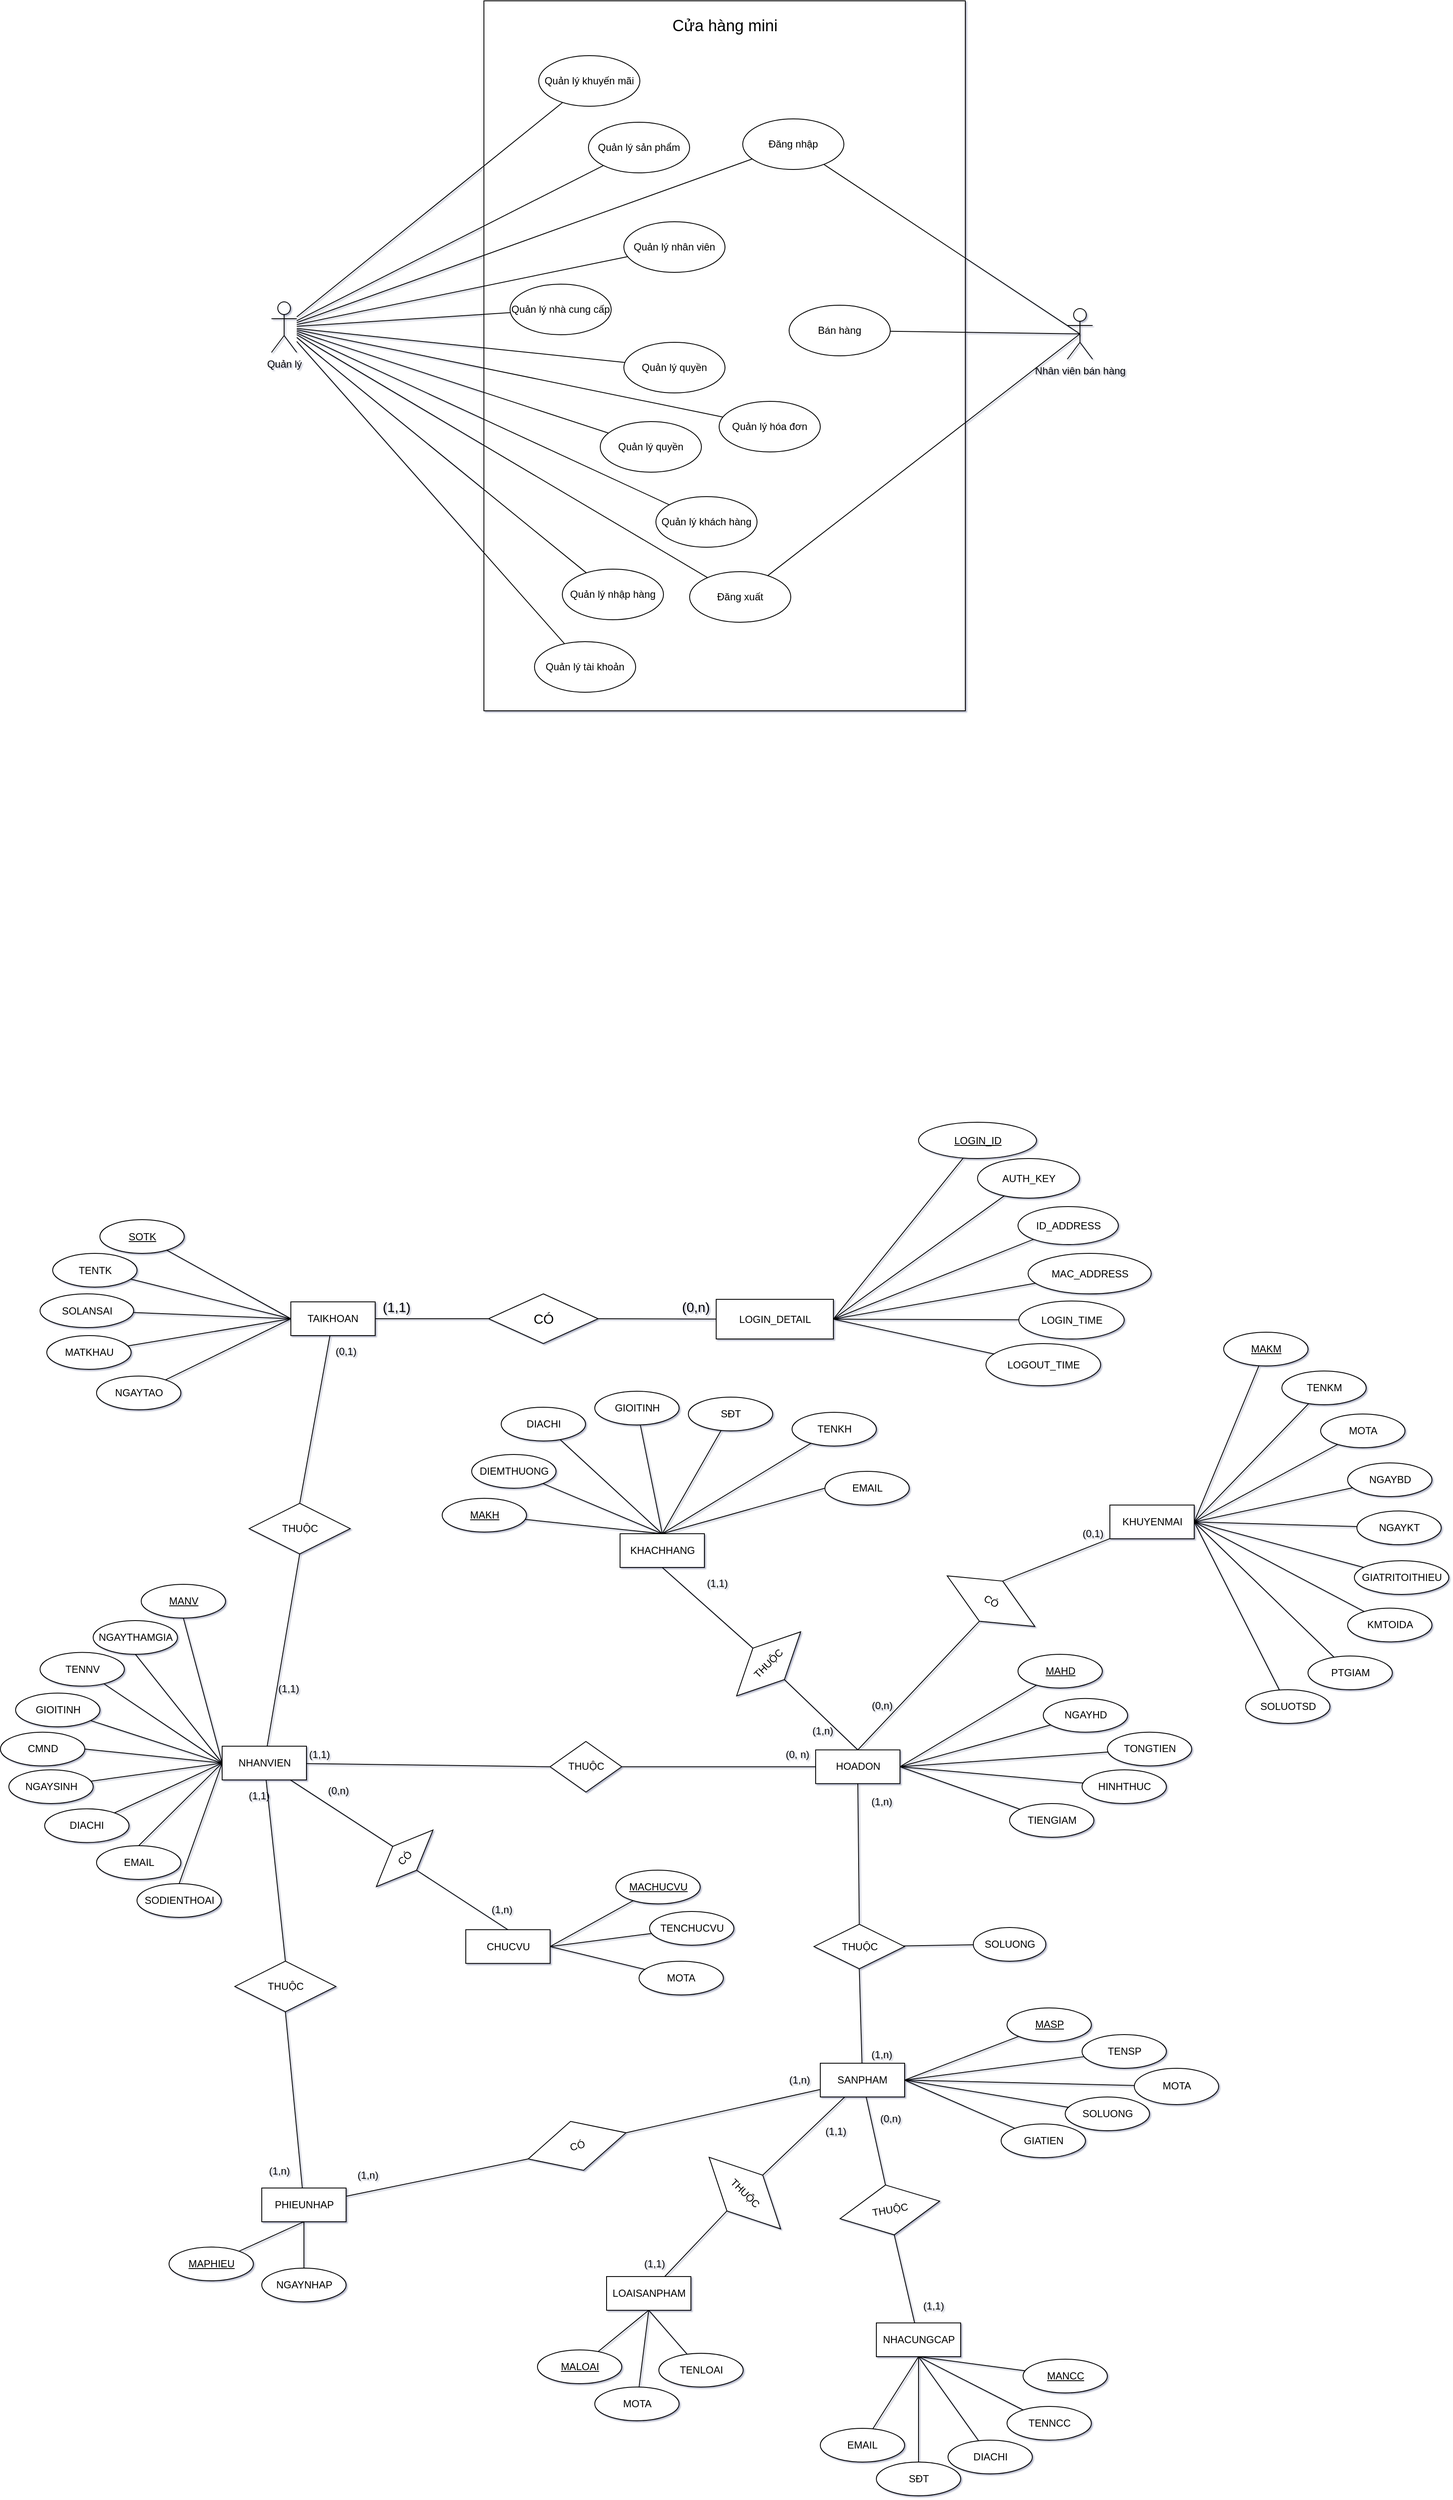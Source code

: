 <mxfile version="16.0.0" type="device" pages="2"><diagram id="s3Cuxe0_dIpG5UV6AzRZ" name="USECASE"><mxGraphModel dx="10780" dy="5690" grid="0" gridSize="10" guides="1" tooltips="1" connect="1" arrows="1" fold="1" page="0" pageScale="1" pageWidth="850" pageHeight="1100" background="#ffffff" math="0" shadow="1"><root><mxCell id="0"/><mxCell id="1" parent="0"/><mxCell id="CXF2236p-_IzL7Njs2en-1" value="" style="rounded=0;whiteSpace=wrap;html=1;" parent="1" vertex="1"><mxGeometry x="318" y="824" width="571" height="842" as="geometry"/></mxCell><mxCell id="CXF2236p-_IzL7Njs2en-2" value="Quản lý" style="shape=umlActor;verticalLabelPosition=bottom;verticalAlign=top;html=1;outlineConnect=0;" parent="1" vertex="1"><mxGeometry x="66" y="1181" width="30" height="60" as="geometry"/></mxCell><mxCell id="CXF2236p-_IzL7Njs2en-3" value="Nhân viên bán hàng" style="shape=umlActor;verticalLabelPosition=bottom;verticalAlign=top;html=1;outlineConnect=0;" parent="1" vertex="1"><mxGeometry x="1010" y="1189" width="30" height="60" as="geometry"/></mxCell><mxCell id="CXF2236p-_IzL7Njs2en-4" value="Đăng nhập" style="ellipse;whiteSpace=wrap;html=1;verticalAlign=middle;" parent="1" vertex="1"><mxGeometry x="625" y="964" width="120" height="60" as="geometry"/></mxCell><mxCell id="CXF2236p-_IzL7Njs2en-5" value="" style="endArrow=none;html=1;rounded=0;" parent="1" source="CXF2236p-_IzL7Njs2en-2" target="CXF2236p-_IzL7Njs2en-4" edge="1"><mxGeometry width="50" height="50" relative="1" as="geometry"><mxPoint x="512" y="818" as="sourcePoint"/><mxPoint x="562" y="768" as="targetPoint"/></mxGeometry></mxCell><mxCell id="CXF2236p-_IzL7Njs2en-6" value="Quản lý hóa đơn" style="ellipse;whiteSpace=wrap;html=1;verticalAlign=middle;" parent="1" vertex="1"><mxGeometry x="597" y="1299" width="120" height="60" as="geometry"/></mxCell><mxCell id="CXF2236p-_IzL7Njs2en-7" value="Bán hàng" style="ellipse;whiteSpace=wrap;html=1;verticalAlign=middle;" parent="1" vertex="1"><mxGeometry x="680" y="1185" width="120" height="60" as="geometry"/></mxCell><mxCell id="CXF2236p-_IzL7Njs2en-8" value="Quản lý khuyến mãi" style="ellipse;whiteSpace=wrap;html=1;verticalAlign=middle;" parent="1" vertex="1"><mxGeometry x="383" y="889" width="120" height="60" as="geometry"/></mxCell><mxCell id="CXF2236p-_IzL7Njs2en-9" value="Quản lý nhân viên" style="ellipse;whiteSpace=wrap;html=1;verticalAlign=middle;" parent="1" vertex="1"><mxGeometry x="484" y="1086" width="120" height="60" as="geometry"/></mxCell><mxCell id="CXF2236p-_IzL7Njs2en-10" value="Quản lý nhập hàng" style="ellipse;whiteSpace=wrap;html=1;verticalAlign=middle;" parent="1" vertex="1"><mxGeometry x="411" y="1498" width="120" height="60" as="geometry"/></mxCell><mxCell id="CXF2236p-_IzL7Njs2en-11" value="Quản lý nhà cung cấp" style="ellipse;whiteSpace=wrap;html=1;verticalAlign=middle;" parent="1" vertex="1"><mxGeometry x="349" y="1160" width="120" height="60" as="geometry"/></mxCell><mxCell id="CXF2236p-_IzL7Njs2en-12" value="Quản lý sản phẩm" style="ellipse;whiteSpace=wrap;html=1;verticalAlign=middle;" parent="1" vertex="1"><mxGeometry x="442" y="968" width="120" height="60" as="geometry"/></mxCell><mxCell id="CXF2236p-_IzL7Njs2en-13" value="Đăng xuất" style="ellipse;whiteSpace=wrap;html=1;verticalAlign=middle;" parent="1" vertex="1"><mxGeometry x="562" y="1501" width="120" height="60" as="geometry"/></mxCell><mxCell id="CXF2236p-_IzL7Njs2en-14" value="Quản lý tài khoản" style="ellipse;whiteSpace=wrap;html=1;verticalAlign=middle;" parent="1" vertex="1"><mxGeometry x="378" y="1584" width="120" height="60" as="geometry"/></mxCell><mxCell id="CXF2236p-_IzL7Njs2en-15" value="Quản lý khách hàng" style="ellipse;whiteSpace=wrap;html=1;verticalAlign=middle;" parent="1" vertex="1"><mxGeometry x="522" y="1412" width="120" height="60" as="geometry"/></mxCell><mxCell id="CXF2236p-_IzL7Njs2en-16" value="Quản lý quyền" style="ellipse;whiteSpace=wrap;html=1;verticalAlign=middle;" parent="1" vertex="1"><mxGeometry x="484" y="1229" width="120" height="60" as="geometry"/></mxCell><mxCell id="CXF2236p-_IzL7Njs2en-17" value="Quản lý quyền" style="ellipse;whiteSpace=wrap;html=1;verticalAlign=middle;" parent="1" vertex="1"><mxGeometry x="456" y="1323" width="120" height="60" as="geometry"/></mxCell><mxCell id="CXF2236p-_IzL7Njs2en-18" value="" style="endArrow=none;html=1;rounded=0;" parent="1" source="CXF2236p-_IzL7Njs2en-2" target="CXF2236p-_IzL7Njs2en-8" edge="1"><mxGeometry width="50" height="50" relative="1" as="geometry"><mxPoint x="152" y="967" as="sourcePoint"/><mxPoint x="553.907" y="779.206" as="targetPoint"/></mxGeometry></mxCell><mxCell id="CXF2236p-_IzL7Njs2en-19" value="" style="endArrow=none;html=1;rounded=0;" parent="1" source="CXF2236p-_IzL7Njs2en-2" target="CXF2236p-_IzL7Njs2en-11" edge="1"><mxGeometry width="50" height="50" relative="1" as="geometry"><mxPoint x="177" y="941.496" as="sourcePoint"/><mxPoint x="412.179" y="917.917" as="targetPoint"/></mxGeometry></mxCell><mxCell id="CXF2236p-_IzL7Njs2en-20" value="" style="endArrow=none;html=1;rounded=0;" parent="1" source="CXF2236p-_IzL7Njs2en-2" target="CXF2236p-_IzL7Njs2en-6" edge="1"><mxGeometry width="50" height="50" relative="1" as="geometry"><mxPoint x="421" y="953" as="sourcePoint"/><mxPoint x="420.171" y="1024.059" as="targetPoint"/></mxGeometry></mxCell><mxCell id="CXF2236p-_IzL7Njs2en-21" value="" style="endArrow=none;html=1;rounded=0;" parent="1" source="CXF2236p-_IzL7Njs2en-2" target="CXF2236p-_IzL7Njs2en-16" edge="1"><mxGeometry width="50" height="50" relative="1" as="geometry"><mxPoint x="187" y="957.71" as="sourcePoint"/><mxPoint x="430.171" y="1034.059" as="targetPoint"/></mxGeometry></mxCell><mxCell id="CXF2236p-_IzL7Njs2en-22" value="" style="endArrow=none;html=1;rounded=0;" parent="1" source="CXF2236p-_IzL7Njs2en-2" target="CXF2236p-_IzL7Njs2en-17" edge="1"><mxGeometry width="50" height="50" relative="1" as="geometry"><mxPoint x="197" y="967.71" as="sourcePoint"/><mxPoint x="440.171" y="1044.059" as="targetPoint"/></mxGeometry></mxCell><mxCell id="CXF2236p-_IzL7Njs2en-23" value="" style="endArrow=none;html=1;rounded=0;" parent="1" source="CXF2236p-_IzL7Njs2en-2" target="CXF2236p-_IzL7Njs2en-9" edge="1"><mxGeometry width="50" height="50" relative="1" as="geometry"><mxPoint x="207" y="977.71" as="sourcePoint"/><mxPoint x="450.171" y="1054.059" as="targetPoint"/></mxGeometry></mxCell><mxCell id="CXF2236p-_IzL7Njs2en-24" value="" style="endArrow=none;html=1;rounded=0;" parent="1" source="CXF2236p-_IzL7Njs2en-2" target="CXF2236p-_IzL7Njs2en-10" edge="1"><mxGeometry width="50" height="50" relative="1" as="geometry"><mxPoint x="217" y="987.71" as="sourcePoint"/><mxPoint x="460.171" y="1064.059" as="targetPoint"/></mxGeometry></mxCell><mxCell id="CXF2236p-_IzL7Njs2en-25" value="" style="endArrow=none;html=1;rounded=0;" parent="1" source="CXF2236p-_IzL7Njs2en-2" target="CXF2236p-_IzL7Njs2en-14" edge="1"><mxGeometry width="50" height="50" relative="1" as="geometry"><mxPoint x="227" y="997.71" as="sourcePoint"/><mxPoint x="470.171" y="1074.059" as="targetPoint"/></mxGeometry></mxCell><mxCell id="CXF2236p-_IzL7Njs2en-26" value="" style="endArrow=none;html=1;rounded=0;" parent="1" source="CXF2236p-_IzL7Njs2en-2" target="CXF2236p-_IzL7Njs2en-15" edge="1"><mxGeometry width="50" height="50" relative="1" as="geometry"><mxPoint x="237" y="1007.71" as="sourcePoint"/><mxPoint x="480.171" y="1084.059" as="targetPoint"/></mxGeometry></mxCell><mxCell id="CXF2236p-_IzL7Njs2en-27" value="" style="endArrow=none;html=1;rounded=0;" parent="1" source="CXF2236p-_IzL7Njs2en-2" target="CXF2236p-_IzL7Njs2en-12" edge="1"><mxGeometry width="50" height="50" relative="1" as="geometry"><mxPoint x="177" y="947.294" as="sourcePoint"/><mxPoint x="871.829" y="1146.183" as="targetPoint"/></mxGeometry></mxCell><mxCell id="CXF2236p-_IzL7Njs2en-28" value="" style="endArrow=none;html=1;rounded=0;" parent="1" source="CXF2236p-_IzL7Njs2en-2" target="CXF2236p-_IzL7Njs2en-13" edge="1"><mxGeometry width="50" height="50" relative="1" as="geometry"><mxPoint x="11" y="1044" as="sourcePoint"/><mxPoint x="451.917" y="1309.106" as="targetPoint"/></mxGeometry></mxCell><mxCell id="CXF2236p-_IzL7Njs2en-29" value="" style="endArrow=none;html=1;rounded=0;exitX=0.5;exitY=0.5;exitDx=0;exitDy=0;exitPerimeter=0;" parent="1" source="CXF2236p-_IzL7Njs2en-3" target="CXF2236p-_IzL7Njs2en-7" edge="1"><mxGeometry width="50" height="50" relative="1" as="geometry"><mxPoint x="1057" y="1218" as="sourcePoint"/><mxPoint x="604.748" y="1069.813" as="targetPoint"/></mxGeometry></mxCell><mxCell id="CXF2236p-_IzL7Njs2en-30" value="" style="endArrow=none;html=1;rounded=0;exitX=0.5;exitY=0.5;exitDx=0;exitDy=0;exitPerimeter=0;" parent="1" source="CXF2236p-_IzL7Njs2en-3" target="CXF2236p-_IzL7Njs2en-13" edge="1"><mxGeometry width="50" height="50" relative="1" as="geometry"><mxPoint x="1227" y="1391" as="sourcePoint"/><mxPoint x="902.971" y="1229.067" as="targetPoint"/></mxGeometry></mxCell><mxCell id="CXF2236p-_IzL7Njs2en-31" value="" style="endArrow=none;html=1;rounded=0;exitX=0.5;exitY=0.5;exitDx=0;exitDy=0;exitPerimeter=0;" parent="1" source="CXF2236p-_IzL7Njs2en-3" target="CXF2236p-_IzL7Njs2en-4" edge="1"><mxGeometry width="50" height="50" relative="1" as="geometry"><mxPoint x="1258" y="1153" as="sourcePoint"/><mxPoint x="902.971" y="1229.067" as="targetPoint"/></mxGeometry></mxCell><mxCell id="CXF2236p-_IzL7Njs2en-32" value="Cửa hàng mini" style="text;html=1;strokeColor=none;fillColor=none;align=center;verticalAlign=middle;whiteSpace=wrap;rounded=0;fontSize=19;" parent="1" vertex="1"><mxGeometry x="493.5" y="839" width="220" height="30" as="geometry"/></mxCell><mxCell id="R6I5BkUDPj5wzmE_osN0-1" value="NHANVIEN" style="whiteSpace=wrap;html=1;align=center;" vertex="1" parent="1"><mxGeometry x="7.5" y="2893.98" width="100" height="40" as="geometry"/></mxCell><mxCell id="R6I5BkUDPj5wzmE_osN0-2" value="MANV" style="ellipse;whiteSpace=wrap;html=1;align=center;fontStyle=4;" vertex="1" parent="1"><mxGeometry x="-88.5" y="2701.98" width="100" height="40" as="geometry"/></mxCell><mxCell id="R6I5BkUDPj5wzmE_osN0-3" value="TENNV" style="ellipse;whiteSpace=wrap;html=1;align=center;" vertex="1" parent="1"><mxGeometry x="-208.5" y="2782.73" width="100" height="40" as="geometry"/></mxCell><mxCell id="R6I5BkUDPj5wzmE_osN0-4" value="GIOITINH" style="ellipse;whiteSpace=wrap;html=1;align=center;" vertex="1" parent="1"><mxGeometry x="-237.5" y="2830.98" width="100" height="40" as="geometry"/></mxCell><mxCell id="R6I5BkUDPj5wzmE_osN0-5" value="CMND" style="ellipse;whiteSpace=wrap;html=1;align=center;" vertex="1" parent="1"><mxGeometry x="-255.5" y="2877.36" width="100" height="40" as="geometry"/></mxCell><mxCell id="R6I5BkUDPj5wzmE_osN0-6" value="NGAYSINH" style="ellipse;whiteSpace=wrap;html=1;align=center;" vertex="1" parent="1"><mxGeometry x="-245.5" y="2921.98" width="100" height="40" as="geometry"/></mxCell><mxCell id="R6I5BkUDPj5wzmE_osN0-7" value="SODIENTHOAI" style="ellipse;whiteSpace=wrap;html=1;align=center;" vertex="1" parent="1"><mxGeometry x="-93.5" y="3056.98" width="100" height="40" as="geometry"/></mxCell><mxCell id="R6I5BkUDPj5wzmE_osN0-8" value="EMAIL" style="ellipse;whiteSpace=wrap;html=1;align=center;" vertex="1" parent="1"><mxGeometry x="-141.5" y="3011.98" width="100" height="40" as="geometry"/></mxCell><mxCell id="R6I5BkUDPj5wzmE_osN0-9" value="DIACHI" style="ellipse;whiteSpace=wrap;html=1;align=center;" vertex="1" parent="1"><mxGeometry x="-203" y="2968.23" width="100" height="40" as="geometry"/></mxCell><mxCell id="R6I5BkUDPj5wzmE_osN0-10" value="NGAYTHAMGIA" style="ellipse;whiteSpace=wrap;html=1;align=center;" vertex="1" parent="1"><mxGeometry x="-145.5" y="2744.98" width="100" height="40" as="geometry"/></mxCell><mxCell id="R6I5BkUDPj5wzmE_osN0-11" value="" style="endArrow=none;html=1;rounded=0;strokeColor=#000000;exitX=0;exitY=0.5;exitDx=0;exitDy=0;entryX=0.5;entryY=1;entryDx=0;entryDy=0;" edge="1" parent="1" source="R6I5BkUDPj5wzmE_osN0-1" target="R6I5BkUDPj5wzmE_osN0-2"><mxGeometry width="50" height="50" relative="1" as="geometry"><mxPoint x="147.5" y="2890.98" as="sourcePoint"/><mxPoint x="197.5" y="2840.98" as="targetPoint"/></mxGeometry></mxCell><mxCell id="R6I5BkUDPj5wzmE_osN0-12" value="" style="endArrow=none;html=1;rounded=0;strokeColor=#000000;exitX=0;exitY=0.5;exitDx=0;exitDy=0;entryX=0.5;entryY=1;entryDx=0;entryDy=0;" edge="1" parent="1" source="R6I5BkUDPj5wzmE_osN0-1" target="R6I5BkUDPj5wzmE_osN0-10"><mxGeometry width="50" height="50" relative="1" as="geometry"><mxPoint x="147.5" y="2890.98" as="sourcePoint"/><mxPoint x="197.5" y="2840.98" as="targetPoint"/></mxGeometry></mxCell><mxCell id="R6I5BkUDPj5wzmE_osN0-13" value="" style="endArrow=none;html=1;rounded=0;strokeColor=#000000;exitX=0;exitY=0.5;exitDx=0;exitDy=0;" edge="1" parent="1" source="R6I5BkUDPj5wzmE_osN0-1" target="R6I5BkUDPj5wzmE_osN0-3"><mxGeometry width="50" height="50" relative="1" as="geometry"><mxPoint x="147.5" y="2890.98" as="sourcePoint"/><mxPoint x="197.5" y="2840.98" as="targetPoint"/></mxGeometry></mxCell><mxCell id="R6I5BkUDPj5wzmE_osN0-14" value="" style="endArrow=none;html=1;rounded=0;strokeColor=#000000;exitX=0;exitY=0.5;exitDx=0;exitDy=0;" edge="1" parent="1" source="R6I5BkUDPj5wzmE_osN0-1" target="R6I5BkUDPj5wzmE_osN0-4"><mxGeometry width="50" height="50" relative="1" as="geometry"><mxPoint x="147.5" y="2890.98" as="sourcePoint"/><mxPoint x="197.5" y="2840.98" as="targetPoint"/></mxGeometry></mxCell><mxCell id="R6I5BkUDPj5wzmE_osN0-15" value="" style="endArrow=none;html=1;rounded=0;strokeColor=#000000;exitX=0;exitY=0.5;exitDx=0;exitDy=0;entryX=1;entryY=0.5;entryDx=0;entryDy=0;" edge="1" parent="1" source="R6I5BkUDPj5wzmE_osN0-1" target="R6I5BkUDPj5wzmE_osN0-5"><mxGeometry width="50" height="50" relative="1" as="geometry"><mxPoint x="147.5" y="2890.98" as="sourcePoint"/><mxPoint x="197.5" y="2840.98" as="targetPoint"/></mxGeometry></mxCell><mxCell id="R6I5BkUDPj5wzmE_osN0-16" value="" style="endArrow=none;html=1;rounded=0;strokeColor=#000000;exitX=0;exitY=0.5;exitDx=0;exitDy=0;" edge="1" parent="1" source="R6I5BkUDPj5wzmE_osN0-1" target="R6I5BkUDPj5wzmE_osN0-6"><mxGeometry width="50" height="50" relative="1" as="geometry"><mxPoint x="7.5" y="2900.98" as="sourcePoint"/><mxPoint x="197.5" y="2840.98" as="targetPoint"/></mxGeometry></mxCell><mxCell id="R6I5BkUDPj5wzmE_osN0-17" value="" style="endArrow=none;html=1;rounded=0;strokeColor=#000000;exitX=0;exitY=0.5;exitDx=0;exitDy=0;" edge="1" parent="1" source="R6I5BkUDPj5wzmE_osN0-1" target="R6I5BkUDPj5wzmE_osN0-9"><mxGeometry width="50" height="50" relative="1" as="geometry"><mxPoint x="147.5" y="2890.98" as="sourcePoint"/><mxPoint x="-97.5" y="3024.98" as="targetPoint"/></mxGeometry></mxCell><mxCell id="R6I5BkUDPj5wzmE_osN0-18" value="" style="endArrow=none;html=1;rounded=0;strokeColor=#000000;exitX=0;exitY=0.5;exitDx=0;exitDy=0;entryX=0.5;entryY=0;entryDx=0;entryDy=0;" edge="1" parent="1" source="R6I5BkUDPj5wzmE_osN0-1" target="R6I5BkUDPj5wzmE_osN0-8"><mxGeometry width="50" height="50" relative="1" as="geometry"><mxPoint x="147.5" y="2890.98" as="sourcePoint"/><mxPoint x="197.5" y="2840.98" as="targetPoint"/></mxGeometry></mxCell><mxCell id="R6I5BkUDPj5wzmE_osN0-19" value="" style="endArrow=none;html=1;rounded=0;strokeColor=#000000;exitX=0;exitY=0.5;exitDx=0;exitDy=0;entryX=0.5;entryY=0;entryDx=0;entryDy=0;" edge="1" parent="1" source="R6I5BkUDPj5wzmE_osN0-1" target="R6I5BkUDPj5wzmE_osN0-7"><mxGeometry width="50" height="50" relative="1" as="geometry"><mxPoint x="147.5" y="2890.98" as="sourcePoint"/><mxPoint x="197.5" y="2840.98" as="targetPoint"/></mxGeometry></mxCell><mxCell id="R6I5BkUDPj5wzmE_osN0-20" value="CHUCVU" style="whiteSpace=wrap;html=1;align=center;" vertex="1" parent="1"><mxGeometry x="296.5" y="3111.61" width="100" height="40" as="geometry"/></mxCell><mxCell id="R6I5BkUDPj5wzmE_osN0-21" value="MACHUCVU" style="ellipse;whiteSpace=wrap;html=1;align=center;fontStyle=4;" vertex="1" parent="1"><mxGeometry x="474.5" y="3040.98" width="100" height="40" as="geometry"/></mxCell><mxCell id="R6I5BkUDPj5wzmE_osN0-22" value="TENCHUCVU" style="ellipse;whiteSpace=wrap;html=1;align=center;" vertex="1" parent="1"><mxGeometry x="514.5" y="3089.98" width="100" height="40" as="geometry"/></mxCell><mxCell id="R6I5BkUDPj5wzmE_osN0-23" value="MOTA" style="ellipse;whiteSpace=wrap;html=1;align=center;" vertex="1" parent="1"><mxGeometry x="502" y="3148.98" width="100" height="40" as="geometry"/></mxCell><mxCell id="R6I5BkUDPj5wzmE_osN0-24" value="" style="endArrow=none;html=1;rounded=0;strokeColor=#000000;exitX=1;exitY=0.5;exitDx=0;exitDy=0;" edge="1" parent="1" source="R6I5BkUDPj5wzmE_osN0-20" target="R6I5BkUDPj5wzmE_osN0-23"><mxGeometry relative="1" as="geometry"><mxPoint x="-233.5" y="3276.73" as="sourcePoint"/><mxPoint x="-73.5" y="3276.73" as="targetPoint"/></mxGeometry></mxCell><mxCell id="R6I5BkUDPj5wzmE_osN0-25" value="" style="endArrow=none;html=1;rounded=0;strokeColor=#000000;entryX=1;entryY=0.5;entryDx=0;entryDy=0;" edge="1" parent="1" source="R6I5BkUDPj5wzmE_osN0-22" target="R6I5BkUDPj5wzmE_osN0-20"><mxGeometry relative="1" as="geometry"><mxPoint x="-233.5" y="3276.73" as="sourcePoint"/><mxPoint x="-73.5" y="3276.73" as="targetPoint"/></mxGeometry></mxCell><mxCell id="R6I5BkUDPj5wzmE_osN0-26" value="" style="endArrow=none;html=1;rounded=0;strokeColor=#000000;entryX=1;entryY=0.5;entryDx=0;entryDy=0;" edge="1" parent="1" source="R6I5BkUDPj5wzmE_osN0-21" target="R6I5BkUDPj5wzmE_osN0-20"><mxGeometry relative="1" as="geometry"><mxPoint x="-233.5" y="3276.73" as="sourcePoint"/><mxPoint x="-73.5" y="3276.73" as="targetPoint"/></mxGeometry></mxCell><mxCell id="R6I5BkUDPj5wzmE_osN0-27" value="CÓ" style="shape=rhombus;perimeter=rhombusPerimeter;whiteSpace=wrap;html=1;align=center;rotation=-45;" vertex="1" parent="1"><mxGeometry x="176.5" y="3006.98" width="95" height="40" as="geometry"/></mxCell><mxCell id="R6I5BkUDPj5wzmE_osN0-28" value="" style="endArrow=none;html=1;rounded=0;strokeColor=#000000;entryX=0.5;entryY=0;entryDx=0;entryDy=0;" edge="1" parent="1" source="R6I5BkUDPj5wzmE_osN0-1" target="R6I5BkUDPj5wzmE_osN0-27"><mxGeometry relative="1" as="geometry"><mxPoint x="384.5" y="2830.98" as="sourcePoint"/><mxPoint x="544.5" y="2830.98" as="targetPoint"/></mxGeometry></mxCell><mxCell id="R6I5BkUDPj5wzmE_osN0-29" value="" style="endArrow=none;html=1;rounded=0;strokeColor=#000000;exitX=0.5;exitY=1;exitDx=0;exitDy=0;entryX=0.5;entryY=0;entryDx=0;entryDy=0;" edge="1" parent="1" source="R6I5BkUDPj5wzmE_osN0-27" target="R6I5BkUDPj5wzmE_osN0-20"><mxGeometry relative="1" as="geometry"><mxPoint x="384.5" y="2830.98" as="sourcePoint"/><mxPoint x="544.5" y="2830.98" as="targetPoint"/></mxGeometry></mxCell><mxCell id="R6I5BkUDPj5wzmE_osN0-30" value="(1,n)" style="text;html=1;align=center;verticalAlign=middle;resizable=0;points=[];autosize=1;strokeColor=none;fillColor=none;" vertex="1" parent="1"><mxGeometry x="321.5" y="3078.98" width="35" height="18" as="geometry"/></mxCell><mxCell id="R6I5BkUDPj5wzmE_osN0-31" value="(0,n)" style="text;html=1;align=center;verticalAlign=middle;resizable=0;points=[];autosize=1;strokeColor=none;fillColor=none;" vertex="1" parent="1"><mxGeometry x="127.5" y="2938.36" width="35" height="18" as="geometry"/></mxCell><mxCell id="R6I5BkUDPj5wzmE_osN0-32" value="TAIKHOAN" style="whiteSpace=wrap;html=1;align=center;" vertex="1" parent="1"><mxGeometry x="88.99" y="2367.0" width="100" height="40" as="geometry"/></mxCell><mxCell id="R6I5BkUDPj5wzmE_osN0-33" value="SOTK" style="ellipse;whiteSpace=wrap;html=1;align=center;fontStyle=4;" vertex="1" parent="1"><mxGeometry x="-137.5" y="2269.5" width="100" height="40" as="geometry"/></mxCell><mxCell id="R6I5BkUDPj5wzmE_osN0-34" value="TENTK" style="ellipse;whiteSpace=wrap;html=1;align=center;" vertex="1" parent="1"><mxGeometry x="-193.5" y="2309.5" width="100" height="40" as="geometry"/></mxCell><mxCell id="R6I5BkUDPj5wzmE_osN0-35" value="MATKHAU" style="ellipse;whiteSpace=wrap;html=1;align=center;" vertex="1" parent="1"><mxGeometry x="-200.5" y="2407.0" width="100" height="40" as="geometry"/></mxCell><mxCell id="R6I5BkUDPj5wzmE_osN0-36" value="NGAYTAO" style="ellipse;whiteSpace=wrap;html=1;align=center;" vertex="1" parent="1"><mxGeometry x="-141.5" y="2454.98" width="100" height="40" as="geometry"/></mxCell><mxCell id="R6I5BkUDPj5wzmE_osN0-37" value="SOLANSAI" style="ellipse;whiteSpace=wrap;html=1;align=center;" vertex="1" parent="1"><mxGeometry x="-208.5" y="2357.5" width="111" height="40" as="geometry"/></mxCell><mxCell id="R6I5BkUDPj5wzmE_osN0-38" value="" style="endArrow=none;html=1;rounded=0;strokeColor=#000000;entryX=0;entryY=0.5;entryDx=0;entryDy=0;" edge="1" parent="1" source="R6I5BkUDPj5wzmE_osN0-33" target="R6I5BkUDPj5wzmE_osN0-32"><mxGeometry relative="1" as="geometry"><mxPoint x="-21.01" y="2487.0" as="sourcePoint"/><mxPoint x="138.99" y="2487.0" as="targetPoint"/></mxGeometry></mxCell><mxCell id="R6I5BkUDPj5wzmE_osN0-39" value="" style="endArrow=none;html=1;rounded=0;strokeColor=#000000;entryX=0;entryY=0.5;entryDx=0;entryDy=0;" edge="1" parent="1" source="R6I5BkUDPj5wzmE_osN0-34" target="R6I5BkUDPj5wzmE_osN0-32"><mxGeometry relative="1" as="geometry"><mxPoint x="-21.01" y="2487.0" as="sourcePoint"/><mxPoint x="138.99" y="2487.0" as="targetPoint"/></mxGeometry></mxCell><mxCell id="R6I5BkUDPj5wzmE_osN0-40" value="" style="endArrow=none;html=1;rounded=0;strokeColor=#000000;entryX=0;entryY=0.5;entryDx=0;entryDy=0;" edge="1" parent="1" source="R6I5BkUDPj5wzmE_osN0-35" target="R6I5BkUDPj5wzmE_osN0-32"><mxGeometry relative="1" as="geometry"><mxPoint x="-21.01" y="2487.0" as="sourcePoint"/><mxPoint x="138.99" y="2487.0" as="targetPoint"/></mxGeometry></mxCell><mxCell id="R6I5BkUDPj5wzmE_osN0-41" value="" style="endArrow=none;html=1;rounded=0;strokeColor=#000000;exitX=0;exitY=0.5;exitDx=0;exitDy=0;" edge="1" parent="1" source="R6I5BkUDPj5wzmE_osN0-32" target="R6I5BkUDPj5wzmE_osN0-36"><mxGeometry relative="1" as="geometry"><mxPoint x="-21.01" y="2487.0" as="sourcePoint"/><mxPoint x="138.99" y="2487.0" as="targetPoint"/></mxGeometry></mxCell><mxCell id="R6I5BkUDPj5wzmE_osN0-42" value="" style="endArrow=none;html=1;rounded=0;strokeColor=#000000;entryX=0;entryY=0.5;entryDx=0;entryDy=0;" edge="1" parent="1" source="R6I5BkUDPj5wzmE_osN0-37" target="R6I5BkUDPj5wzmE_osN0-32"><mxGeometry relative="1" as="geometry"><mxPoint x="-21.01" y="2487.0" as="sourcePoint"/><mxPoint x="87.99" y="2406.0" as="targetPoint"/></mxGeometry></mxCell><mxCell id="R6I5BkUDPj5wzmE_osN0-43" value="&lt;font style=&quot;font-size: 12px;&quot;&gt;LOGIN_DETAIL&lt;/font&gt;" style="rounded=0;whiteSpace=wrap;html=1;fontSize=12;align=center;" vertex="1" parent="1"><mxGeometry x="593.5" y="2364.0" width="139" height="47" as="geometry"/></mxCell><mxCell id="R6I5BkUDPj5wzmE_osN0-44" value="" style="endArrow=none;html=1;rounded=0;fontSize=16;entryX=0;entryY=0.5;entryDx=0;entryDy=0;" edge="1" parent="1" source="R6I5BkUDPj5wzmE_osN0-32" target="R6I5BkUDPj5wzmE_osN0-45"><mxGeometry width="50" height="50" relative="1" as="geometry"><mxPoint x="188.99" y="2394.0" as="sourcePoint"/><mxPoint x="372.99" y="2390.0" as="targetPoint"/></mxGeometry></mxCell><mxCell id="R6I5BkUDPj5wzmE_osN0-45" value="CÓ" style="rhombus;whiteSpace=wrap;html=1;fontSize=16;" vertex="1" parent="1"><mxGeometry x="323.5" y="2357.5" width="130" height="59" as="geometry"/></mxCell><mxCell id="R6I5BkUDPj5wzmE_osN0-46" value="" style="endArrow=none;html=1;rounded=0;fontSize=16;exitX=1;exitY=0.5;exitDx=0;exitDy=0;" edge="1" parent="1" source="R6I5BkUDPj5wzmE_osN0-45" target="R6I5BkUDPj5wzmE_osN0-43"><mxGeometry width="50" height="50" relative="1" as="geometry"><mxPoint x="167.99" y="2225.0" as="sourcePoint"/><mxPoint x="217.99" y="2175.0" as="targetPoint"/></mxGeometry></mxCell><mxCell id="R6I5BkUDPj5wzmE_osN0-47" value="(1,1)" style="text;html=1;align=center;verticalAlign=middle;resizable=0;points=[];autosize=1;strokeColor=none;fillColor=none;fontSize=16;" vertex="1" parent="1"><mxGeometry x="188.99" y="2357.5" width="51" height="31" as="geometry"/></mxCell><mxCell id="R6I5BkUDPj5wzmE_osN0-48" value="(0,n)" style="text;html=1;align=center;verticalAlign=middle;resizable=0;points=[];autosize=1;strokeColor=none;fillColor=none;fontSize=16;" vertex="1" parent="1"><mxGeometry x="543.5" y="2363.0" width="50" height="20" as="geometry"/></mxCell><mxCell id="R6I5BkUDPj5wzmE_osN0-49" value="&lt;u style=&quot;font-size: 12px;&quot;&gt;LOGIN_ID&lt;/u&gt;" style="ellipse;whiteSpace=wrap;html=1;fontSize=12;" vertex="1" parent="1"><mxGeometry x="833.5" y="2154.0" width="140" height="43" as="geometry"/></mxCell><mxCell id="R6I5BkUDPj5wzmE_osN0-50" value="" style="endArrow=none;html=1;rounded=0;fontSize=16;exitX=1;exitY=0.5;exitDx=0;exitDy=0;" edge="1" parent="1" source="R6I5BkUDPj5wzmE_osN0-43" target="R6I5BkUDPj5wzmE_osN0-49"><mxGeometry width="50" height="50" relative="1" as="geometry"><mxPoint x="207.5" y="2224.0" as="sourcePoint"/><mxPoint x="257.5" y="2174.0" as="targetPoint"/></mxGeometry></mxCell><mxCell id="R6I5BkUDPj5wzmE_osN0-51" value="AUTH_KEY" style="ellipse;whiteSpace=wrap;html=1;fontSize=12;" vertex="1" parent="1"><mxGeometry x="903.5" y="2197.0" width="121" height="47" as="geometry"/></mxCell><mxCell id="R6I5BkUDPj5wzmE_osN0-52" value="" style="endArrow=none;html=1;rounded=0;fontSize=16;exitX=1;exitY=0.5;exitDx=0;exitDy=0;" edge="1" parent="1" source="R6I5BkUDPj5wzmE_osN0-43" target="R6I5BkUDPj5wzmE_osN0-51"><mxGeometry width="50" height="50" relative="1" as="geometry"><mxPoint x="207.5" y="2224.0" as="sourcePoint"/><mxPoint x="257.5" y="2174.0" as="targetPoint"/></mxGeometry></mxCell><mxCell id="R6I5BkUDPj5wzmE_osN0-53" value="ID_ADDRESS" style="ellipse;whiteSpace=wrap;html=1;fontSize=12;" vertex="1" parent="1"><mxGeometry x="951.5" y="2254.0" width="119" height="45" as="geometry"/></mxCell><mxCell id="R6I5BkUDPj5wzmE_osN0-54" value="" style="endArrow=none;html=1;rounded=0;fontSize=16;exitX=1;exitY=0.5;exitDx=0;exitDy=0;" edge="1" parent="1" source="R6I5BkUDPj5wzmE_osN0-43" target="R6I5BkUDPj5wzmE_osN0-53"><mxGeometry width="50" height="50" relative="1" as="geometry"><mxPoint x="733.5" y="2384.0" as="sourcePoint"/><mxPoint x="257.5" y="2174.0" as="targetPoint"/></mxGeometry></mxCell><mxCell id="R6I5BkUDPj5wzmE_osN0-55" value="MAC_ADDRESS" style="ellipse;whiteSpace=wrap;html=1;fontSize=12;" vertex="1" parent="1"><mxGeometry x="963.5" y="2309.5" width="146" height="48" as="geometry"/></mxCell><mxCell id="R6I5BkUDPj5wzmE_osN0-56" value="" style="endArrow=none;html=1;rounded=0;fontSize=16;exitX=1;exitY=0.5;exitDx=0;exitDy=0;" edge="1" parent="1" source="R6I5BkUDPj5wzmE_osN0-43" target="R6I5BkUDPj5wzmE_osN0-55"><mxGeometry width="50" height="50" relative="1" as="geometry"><mxPoint x="732.5" y="2424.0" as="sourcePoint"/><mxPoint x="257.5" y="2174.0" as="targetPoint"/></mxGeometry></mxCell><mxCell id="R6I5BkUDPj5wzmE_osN0-57" value="LOGIN_TIME" style="ellipse;whiteSpace=wrap;html=1;fontSize=12;" vertex="1" parent="1"><mxGeometry x="952.5" y="2366.0" width="125" height="45" as="geometry"/></mxCell><mxCell id="R6I5BkUDPj5wzmE_osN0-58" value="" style="endArrow=none;html=1;rounded=0;fontSize=16;exitX=1;exitY=0.5;exitDx=0;exitDy=0;" edge="1" parent="1" source="R6I5BkUDPj5wzmE_osN0-43" target="R6I5BkUDPj5wzmE_osN0-57"><mxGeometry width="50" height="50" relative="1" as="geometry"><mxPoint x="732.5" y="2400.0" as="sourcePoint"/><mxPoint x="257.5" y="2174.0" as="targetPoint"/></mxGeometry></mxCell><mxCell id="R6I5BkUDPj5wzmE_osN0-59" value="LOGOUT_TIME" style="ellipse;whiteSpace=wrap;html=1;fontSize=12;" vertex="1" parent="1"><mxGeometry x="913.5" y="2416.5" width="136" height="50" as="geometry"/></mxCell><mxCell id="R6I5BkUDPj5wzmE_osN0-60" value="" style="endArrow=none;html=1;rounded=0;fontSize=16;exitX=1;exitY=0.5;exitDx=0;exitDy=0;" edge="1" parent="1" source="R6I5BkUDPj5wzmE_osN0-43" target="R6I5BkUDPj5wzmE_osN0-59"><mxGeometry width="50" height="50" relative="1" as="geometry"><mxPoint x="207.5" y="2224.0" as="sourcePoint"/><mxPoint x="257.5" y="2174.0" as="targetPoint"/></mxGeometry></mxCell><mxCell id="R6I5BkUDPj5wzmE_osN0-61" value="THUỘC" style="shape=rhombus;perimeter=rhombusPerimeter;whiteSpace=wrap;html=1;align=center;rotation=0;" vertex="1" parent="1"><mxGeometry x="39.5" y="2605.98" width="120" height="60" as="geometry"/></mxCell><mxCell id="R6I5BkUDPj5wzmE_osN0-62" value="" style="endArrow=none;html=1;rounded=0;entryX=0.5;entryY=1;entryDx=0;entryDy=0;" edge="1" parent="1" source="R6I5BkUDPj5wzmE_osN0-1" target="R6I5BkUDPj5wzmE_osN0-61"><mxGeometry relative="1" as="geometry"><mxPoint x="488.5" y="3291.98" as="sourcePoint"/><mxPoint x="126.5" y="2649.98" as="targetPoint"/></mxGeometry></mxCell><mxCell id="R6I5BkUDPj5wzmE_osN0-63" value="" style="endArrow=none;html=1;rounded=0;exitX=0.5;exitY=0;exitDx=0;exitDy=0;" edge="1" parent="1" source="R6I5BkUDPj5wzmE_osN0-61" target="R6I5BkUDPj5wzmE_osN0-32"><mxGeometry relative="1" as="geometry"><mxPoint x="79.265" y="2076.978" as="sourcePoint"/><mxPoint x="610.5" y="2067.0" as="targetPoint"/></mxGeometry></mxCell><mxCell id="R6I5BkUDPj5wzmE_osN0-64" value="(0,1)" style="text;html=1;align=center;verticalAlign=middle;resizable=0;points=[];autosize=1;strokeColor=none;fillColor=none;" vertex="1" parent="1"><mxGeometry x="136.5" y="2416.5" width="35" height="18" as="geometry"/></mxCell><mxCell id="R6I5BkUDPj5wzmE_osN0-65" value="(1,1)" style="text;html=1;align=center;verticalAlign=middle;resizable=0;points=[];autosize=1;strokeColor=none;fillColor=none;" vertex="1" parent="1"><mxGeometry x="68.5" y="2816.98" width="35" height="18" as="geometry"/></mxCell><mxCell id="R6I5BkUDPj5wzmE_osN0-66" value="KHACHHANG" style="whiteSpace=wrap;html=1;align=center;" vertex="1" parent="1"><mxGeometry x="479.5" y="2641.98" width="100" height="40" as="geometry"/></mxCell><mxCell id="R6I5BkUDPj5wzmE_osN0-67" value="MAKH" style="ellipse;whiteSpace=wrap;html=1;align=center;fontStyle=4;" vertex="1" parent="1"><mxGeometry x="268.5" y="2599.98" width="100" height="40" as="geometry"/></mxCell><mxCell id="R6I5BkUDPj5wzmE_osN0-68" value="TENKH" style="ellipse;whiteSpace=wrap;html=1;align=center;" vertex="1" parent="1"><mxGeometry x="683.5" y="2497.98" width="100" height="40" as="geometry"/></mxCell><mxCell id="R6I5BkUDPj5wzmE_osN0-69" value="SĐT" style="ellipse;whiteSpace=wrap;html=1;align=center;" vertex="1" parent="1"><mxGeometry x="560.5" y="2480" width="100" height="40" as="geometry"/></mxCell><mxCell id="R6I5BkUDPj5wzmE_osN0-70" value="GIOITINH" style="ellipse;whiteSpace=wrap;html=1;align=center;" vertex="1" parent="1"><mxGeometry x="449.5" y="2472.98" width="100" height="40" as="geometry"/></mxCell><mxCell id="R6I5BkUDPj5wzmE_osN0-71" value="" style="endArrow=none;html=1;rounded=0;exitX=0.5;exitY=0;exitDx=0;exitDy=0;" edge="1" parent="1" source="R6I5BkUDPj5wzmE_osN0-66" target="R6I5BkUDPj5wzmE_osN0-67"><mxGeometry relative="1" as="geometry"><mxPoint x="290" y="2829.98" as="sourcePoint"/><mxPoint x="450" y="2829.98" as="targetPoint"/></mxGeometry></mxCell><mxCell id="R6I5BkUDPj5wzmE_osN0-72" value="" style="endArrow=none;html=1;rounded=0;exitX=0.5;exitY=0;exitDx=0;exitDy=0;" edge="1" parent="1" source="R6I5BkUDPj5wzmE_osN0-66" target="R6I5BkUDPj5wzmE_osN0-68"><mxGeometry relative="1" as="geometry"><mxPoint x="290" y="2829.98" as="sourcePoint"/><mxPoint x="450" y="2829.98" as="targetPoint"/></mxGeometry></mxCell><mxCell id="R6I5BkUDPj5wzmE_osN0-73" value="" style="endArrow=none;html=1;rounded=0;exitX=0.5;exitY=0;exitDx=0;exitDy=0;" edge="1" parent="1" source="R6I5BkUDPj5wzmE_osN0-66" target="R6I5BkUDPj5wzmE_osN0-69"><mxGeometry relative="1" as="geometry"><mxPoint x="290" y="2829.98" as="sourcePoint"/><mxPoint x="450" y="2829.98" as="targetPoint"/></mxGeometry></mxCell><mxCell id="R6I5BkUDPj5wzmE_osN0-74" value="" style="endArrow=none;html=1;rounded=0;exitX=0.5;exitY=0;exitDx=0;exitDy=0;" edge="1" parent="1" source="R6I5BkUDPj5wzmE_osN0-66" target="R6I5BkUDPj5wzmE_osN0-70"><mxGeometry relative="1" as="geometry"><mxPoint x="290" y="2829.98" as="sourcePoint"/><mxPoint x="450" y="2829.98" as="targetPoint"/></mxGeometry></mxCell><mxCell id="R6I5BkUDPj5wzmE_osN0-75" value="DIEMTHUONG" style="ellipse;whiteSpace=wrap;html=1;align=center;" vertex="1" parent="1"><mxGeometry x="303.5" y="2547.98" width="100" height="40" as="geometry"/></mxCell><mxCell id="R6I5BkUDPj5wzmE_osN0-76" value="DIACHI" style="ellipse;whiteSpace=wrap;html=1;align=center;" vertex="1" parent="1"><mxGeometry x="338.5" y="2491.98" width="100" height="40" as="geometry"/></mxCell><mxCell id="R6I5BkUDPj5wzmE_osN0-77" value="EMAIL" style="ellipse;whiteSpace=wrap;html=1;align=center;" vertex="1" parent="1"><mxGeometry x="722.5" y="2567.98" width="100" height="40" as="geometry"/></mxCell><mxCell id="R6I5BkUDPj5wzmE_osN0-78" value="" style="endArrow=none;html=1;rounded=0;exitX=0.5;exitY=0;exitDx=0;exitDy=0;" edge="1" parent="1" source="R6I5BkUDPj5wzmE_osN0-66" target="R6I5BkUDPj5wzmE_osN0-75"><mxGeometry relative="1" as="geometry"><mxPoint x="550" y="2769.98" as="sourcePoint"/><mxPoint x="710" y="2769.98" as="targetPoint"/></mxGeometry></mxCell><mxCell id="R6I5BkUDPj5wzmE_osN0-79" value="" style="endArrow=none;html=1;rounded=0;exitX=0.5;exitY=0;exitDx=0;exitDy=0;" edge="1" parent="1" source="R6I5BkUDPj5wzmE_osN0-66" target="R6I5BkUDPj5wzmE_osN0-76"><mxGeometry relative="1" as="geometry"><mxPoint x="550" y="2769.98" as="sourcePoint"/><mxPoint x="710" y="2769.98" as="targetPoint"/></mxGeometry></mxCell><mxCell id="R6I5BkUDPj5wzmE_osN0-80" value="MASP" style="ellipse;whiteSpace=wrap;html=1;align=center;fontStyle=4;" vertex="1" parent="1"><mxGeometry x="938.5" y="3204.36" width="100" height="40" as="geometry"/></mxCell><mxCell id="R6I5BkUDPj5wzmE_osN0-81" value="GIATIEN" style="ellipse;whiteSpace=wrap;html=1;align=center;" vertex="1" parent="1"><mxGeometry x="931.5" y="3341.98" width="100" height="40" as="geometry"/></mxCell><mxCell id="R6I5BkUDPj5wzmE_osN0-82" value="SOLUONG" style="ellipse;whiteSpace=wrap;html=1;align=center;" vertex="1" parent="1"><mxGeometry x="1007.5" y="3309.98" width="100" height="40" as="geometry"/></mxCell><mxCell id="R6I5BkUDPj5wzmE_osN0-83" value="MOTA" style="ellipse;whiteSpace=wrap;html=1;align=center;" vertex="1" parent="1"><mxGeometry x="1089.5" y="3275.98" width="100" height="43" as="geometry"/></mxCell><mxCell id="R6I5BkUDPj5wzmE_osN0-84" value="TENSP" style="ellipse;whiteSpace=wrap;html=1;align=center;" vertex="1" parent="1"><mxGeometry x="1027.5" y="3235.98" width="100" height="40" as="geometry"/></mxCell><mxCell id="R6I5BkUDPj5wzmE_osN0-85" value="THUỘC" style="shape=rhombus;perimeter=rhombusPerimeter;whiteSpace=wrap;html=1;align=center;rotation=-45;" vertex="1" parent="1"><mxGeometry x="602" y="2769.98" width="107.5" height="52.75" as="geometry"/></mxCell><mxCell id="R6I5BkUDPj5wzmE_osN0-86" value="MAHD" style="ellipse;whiteSpace=wrap;html=1;align=center;fontStyle=4;" vertex="1" parent="1"><mxGeometry x="951.5" y="2784.98" width="100" height="40" as="geometry"/></mxCell><mxCell id="R6I5BkUDPj5wzmE_osN0-87" value="TIENGIAM" style="ellipse;whiteSpace=wrap;html=1;align=center;" vertex="1" parent="1"><mxGeometry x="941.5" y="2961.98" width="100" height="40" as="geometry"/></mxCell><mxCell id="R6I5BkUDPj5wzmE_osN0-88" value="TONGTIEN" style="ellipse;whiteSpace=wrap;html=1;align=center;" vertex="1" parent="1"><mxGeometry x="1057.5" y="2877.36" width="100" height="40" as="geometry"/></mxCell><mxCell id="R6I5BkUDPj5wzmE_osN0-89" value="HINHTHUC" style="ellipse;whiteSpace=wrap;html=1;align=center;" vertex="1" parent="1"><mxGeometry x="1027.5" y="2921.98" width="100" height="40" as="geometry"/></mxCell><mxCell id="R6I5BkUDPj5wzmE_osN0-90" value="NGAYHD" style="ellipse;whiteSpace=wrap;html=1;align=center;" vertex="1" parent="1"><mxGeometry x="981.5" y="2837.36" width="100" height="40" as="geometry"/></mxCell><mxCell id="R6I5BkUDPj5wzmE_osN0-91" value="" style="endArrow=none;html=1;rounded=0;exitX=1;exitY=0.5;exitDx=0;exitDy=0;" edge="1" parent="1" source="R6I5BkUDPj5wzmE_osN0-102" target="R6I5BkUDPj5wzmE_osN0-87"><mxGeometry relative="1" as="geometry"><mxPoint x="707.5" y="3154.23" as="sourcePoint"/><mxPoint x="867.5" y="3154.23" as="targetPoint"/></mxGeometry></mxCell><mxCell id="R6I5BkUDPj5wzmE_osN0-92" value="" style="endArrow=none;html=1;rounded=0;exitX=1;exitY=0.5;exitDx=0;exitDy=0;" edge="1" parent="1" source="R6I5BkUDPj5wzmE_osN0-102" target="R6I5BkUDPj5wzmE_osN0-88"><mxGeometry relative="1" as="geometry"><mxPoint x="707.5" y="3154.23" as="sourcePoint"/><mxPoint x="867.5" y="3154.23" as="targetPoint"/></mxGeometry></mxCell><mxCell id="R6I5BkUDPj5wzmE_osN0-93" value="" style="endArrow=none;html=1;rounded=0;entryX=1;entryY=0.5;entryDx=0;entryDy=0;" edge="1" parent="1" source="R6I5BkUDPj5wzmE_osN0-89" target="R6I5BkUDPj5wzmE_osN0-102"><mxGeometry relative="1" as="geometry"><mxPoint x="707.5" y="3154.23" as="sourcePoint"/><mxPoint x="867.5" y="3154.23" as="targetPoint"/></mxGeometry></mxCell><mxCell id="R6I5BkUDPj5wzmE_osN0-94" value="" style="endArrow=none;html=1;rounded=0;entryX=1;entryY=0.5;entryDx=0;entryDy=0;" edge="1" parent="1" source="R6I5BkUDPj5wzmE_osN0-90" target="R6I5BkUDPj5wzmE_osN0-102"><mxGeometry relative="1" as="geometry"><mxPoint x="707.5" y="3154.23" as="sourcePoint"/><mxPoint x="867.5" y="3154.23" as="targetPoint"/></mxGeometry></mxCell><mxCell id="R6I5BkUDPj5wzmE_osN0-95" value="" style="endArrow=none;html=1;rounded=0;entryX=1;entryY=0.5;entryDx=0;entryDy=0;" edge="1" parent="1" source="R6I5BkUDPj5wzmE_osN0-86" target="R6I5BkUDPj5wzmE_osN0-102"><mxGeometry relative="1" as="geometry"><mxPoint x="707.5" y="3154.23" as="sourcePoint"/><mxPoint x="867.5" y="3154.23" as="targetPoint"/></mxGeometry></mxCell><mxCell id="R6I5BkUDPj5wzmE_osN0-96" value="THUỘC" style="shape=rhombus;perimeter=rhombusPerimeter;whiteSpace=wrap;html=1;align=center;" vertex="1" parent="1"><mxGeometry x="396.5" y="2888.36" width="85" height="60" as="geometry"/></mxCell><mxCell id="R6I5BkUDPj5wzmE_osN0-97" value="" style="endArrow=none;html=1;rounded=0;entryX=0;entryY=0.5;entryDx=0;entryDy=0;" edge="1" parent="1" source="R6I5BkUDPj5wzmE_osN0-1" target="R6I5BkUDPj5wzmE_osN0-96"><mxGeometry relative="1" as="geometry"><mxPoint x="655" y="2822.48" as="sourcePoint"/><mxPoint x="867.5" y="2984.23" as="targetPoint"/></mxGeometry></mxCell><mxCell id="R6I5BkUDPj5wzmE_osN0-98" value="" style="endArrow=none;html=1;rounded=0;exitX=1;exitY=0.5;exitDx=0;exitDy=0;" edge="1" parent="1" source="R6I5BkUDPj5wzmE_osN0-96" target="R6I5BkUDPj5wzmE_osN0-102"><mxGeometry relative="1" as="geometry"><mxPoint x="707.5" y="2984.23" as="sourcePoint"/><mxPoint x="767.5" y="2964.23" as="targetPoint"/></mxGeometry></mxCell><mxCell id="R6I5BkUDPj5wzmE_osN0-99" value="" style="endArrow=none;html=1;rounded=0;entryX=0.5;entryY=1;entryDx=0;entryDy=0;exitX=0.5;exitY=0;exitDx=0;exitDy=0;" edge="1" parent="1" source="R6I5BkUDPj5wzmE_osN0-102" target="R6I5BkUDPj5wzmE_osN0-85"><mxGeometry relative="1" as="geometry"><mxPoint x="837.5" y="2974.23" as="sourcePoint"/><mxPoint x="867.5" y="2984.23" as="targetPoint"/></mxGeometry></mxCell><mxCell id="R6I5BkUDPj5wzmE_osN0-100" value="" style="endArrow=none;html=1;rounded=0;entryX=0.5;entryY=1;entryDx=0;entryDy=0;exitX=0.5;exitY=0;exitDx=0;exitDy=0;" edge="1" parent="1" source="R6I5BkUDPj5wzmE_osN0-85" target="R6I5BkUDPj5wzmE_osN0-66"><mxGeometry relative="1" as="geometry"><mxPoint x="707.5" y="2984.23" as="sourcePoint"/><mxPoint x="867.5" y="2984.23" as="targetPoint"/></mxGeometry></mxCell><mxCell id="R6I5BkUDPj5wzmE_osN0-101" value="" style="endArrow=none;html=1;rounded=0;exitX=0;exitY=0.5;exitDx=0;exitDy=0;entryX=0.5;entryY=0;entryDx=0;entryDy=0;" edge="1" parent="1" source="R6I5BkUDPj5wzmE_osN0-77" target="R6I5BkUDPj5wzmE_osN0-66"><mxGeometry relative="1" as="geometry"><mxPoint x="402.5" y="2871.23" as="sourcePoint"/><mxPoint x="562.5" y="2711.23" as="targetPoint"/></mxGeometry></mxCell><mxCell id="R6I5BkUDPj5wzmE_osN0-102" value="HOADON" style="whiteSpace=wrap;html=1;align=center;" vertex="1" parent="1"><mxGeometry x="711.5" y="2898.36" width="100" height="40" as="geometry"/></mxCell><mxCell id="R6I5BkUDPj5wzmE_osN0-103" value="" style="endArrow=none;html=1;rounded=0;exitX=1;exitY=0.5;exitDx=0;exitDy=0;" edge="1" parent="1" source="R6I5BkUDPj5wzmE_osN0-116" target="R6I5BkUDPj5wzmE_osN0-81"><mxGeometry relative="1" as="geometry"><mxPoint x="1137.5" y="3014.23" as="sourcePoint"/><mxPoint x="977.5" y="3084.23" as="targetPoint"/></mxGeometry></mxCell><mxCell id="R6I5BkUDPj5wzmE_osN0-104" value="" style="endArrow=none;html=1;rounded=0;exitX=1;exitY=0.5;exitDx=0;exitDy=0;" edge="1" parent="1" source="R6I5BkUDPj5wzmE_osN0-116" target="R6I5BkUDPj5wzmE_osN0-82"><mxGeometry relative="1" as="geometry"><mxPoint x="1082.5" y="3320.23" as="sourcePoint"/><mxPoint x="922.5" y="3390.23" as="targetPoint"/></mxGeometry></mxCell><mxCell id="R6I5BkUDPj5wzmE_osN0-105" value="" style="endArrow=none;html=1;rounded=0;exitX=1;exitY=0.5;exitDx=0;exitDy=0;" edge="1" parent="1" source="R6I5BkUDPj5wzmE_osN0-116" target="R6I5BkUDPj5wzmE_osN0-83"><mxGeometry relative="1" as="geometry"><mxPoint x="1137.5" y="3014.23" as="sourcePoint"/><mxPoint x="977.5" y="3084.23" as="targetPoint"/></mxGeometry></mxCell><mxCell id="R6I5BkUDPj5wzmE_osN0-106" value="" style="endArrow=none;html=1;rounded=0;exitX=1;exitY=0.5;exitDx=0;exitDy=0;" edge="1" parent="1" source="R6I5BkUDPj5wzmE_osN0-116" target="R6I5BkUDPj5wzmE_osN0-84"><mxGeometry relative="1" as="geometry"><mxPoint x="762.5" y="3390.23" as="sourcePoint"/><mxPoint x="922.5" y="3390.23" as="targetPoint"/></mxGeometry></mxCell><mxCell id="R6I5BkUDPj5wzmE_osN0-107" value="" style="endArrow=none;html=1;rounded=0;exitX=1;exitY=0.5;exitDx=0;exitDy=0;" edge="1" parent="1" source="R6I5BkUDPj5wzmE_osN0-116" target="R6I5BkUDPj5wzmE_osN0-80"><mxGeometry relative="1" as="geometry"><mxPoint x="762.5" y="3390.23" as="sourcePoint"/><mxPoint x="922.5" y="3390.23" as="targetPoint"/></mxGeometry></mxCell><mxCell id="R6I5BkUDPj5wzmE_osN0-108" value="THUỘC" style="shape=rhombus;perimeter=rhombusPerimeter;whiteSpace=wrap;html=1;align=center;" vertex="1" parent="1"><mxGeometry x="709.5" y="3105.23" width="107.5" height="52.75" as="geometry"/></mxCell><mxCell id="R6I5BkUDPj5wzmE_osN0-109" value="" style="endArrow=none;html=1;rounded=0;exitX=0.5;exitY=1;exitDx=0;exitDy=0;entryX=0.5;entryY=0;entryDx=0;entryDy=0;" edge="1" parent="1" source="R6I5BkUDPj5wzmE_osN0-102" target="R6I5BkUDPj5wzmE_osN0-108"><mxGeometry relative="1" as="geometry"><mxPoint x="817.5" y="3084.23" as="sourcePoint"/><mxPoint x="977.5" y="3084.23" as="targetPoint"/></mxGeometry></mxCell><mxCell id="R6I5BkUDPj5wzmE_osN0-110" value="" style="endArrow=none;html=1;rounded=0;exitX=0.5;exitY=1;exitDx=0;exitDy=0;" edge="1" parent="1" source="R6I5BkUDPj5wzmE_osN0-108" target="R6I5BkUDPj5wzmE_osN0-116"><mxGeometry relative="1" as="geometry"><mxPoint x="817.5" y="3084.23" as="sourcePoint"/><mxPoint x="977.5" y="3084.23" as="targetPoint"/></mxGeometry></mxCell><mxCell id="R6I5BkUDPj5wzmE_osN0-111" value="SOLUONG" style="ellipse;whiteSpace=wrap;html=1;align=center;" vertex="1" parent="1"><mxGeometry x="898.5" y="3108.98" width="86" height="40" as="geometry"/></mxCell><mxCell id="R6I5BkUDPj5wzmE_osN0-112" value="" style="endArrow=none;html=1;rounded=0;" edge="1" parent="1" source="R6I5BkUDPj5wzmE_osN0-111" target="R6I5BkUDPj5wzmE_osN0-108"><mxGeometry relative="1" as="geometry"><mxPoint x="638.5" y="3081.98" as="sourcePoint"/><mxPoint x="922.5" y="3390.23" as="targetPoint"/></mxGeometry></mxCell><mxCell id="R6I5BkUDPj5wzmE_osN0-113" value="(1,1)" style="text;html=1;strokeColor=none;fillColor=none;align=center;verticalAlign=middle;whiteSpace=wrap;rounded=0;" vertex="1" parent="1"><mxGeometry x="107.5" y="2893.98" width="30" height="21" as="geometry"/></mxCell><mxCell id="R6I5BkUDPj5wzmE_osN0-114" value="(1,n)" style="text;html=1;strokeColor=none;fillColor=none;align=center;verticalAlign=middle;whiteSpace=wrap;rounded=0;" vertex="1" parent="1"><mxGeometry x="759.5" y="2950.98" width="60" height="17.25" as="geometry"/></mxCell><mxCell id="R6I5BkUDPj5wzmE_osN0-115" value="(0, n)" style="text;html=1;strokeColor=none;fillColor=none;align=center;verticalAlign=middle;whiteSpace=wrap;rounded=0;" vertex="1" parent="1"><mxGeometry x="669.5" y="2891.61" width="40" height="25.75" as="geometry"/></mxCell><mxCell id="R6I5BkUDPj5wzmE_osN0-116" value="SANPHAM" style="whiteSpace=wrap;html=1;align=center;" vertex="1" parent="1"><mxGeometry x="717" y="3269.98" width="100" height="40" as="geometry"/></mxCell><mxCell id="R6I5BkUDPj5wzmE_osN0-117" value="(1,n)" style="text;html=1;strokeColor=none;fillColor=none;align=center;verticalAlign=middle;whiteSpace=wrap;rounded=0;" vertex="1" parent="1"><mxGeometry x="769.5" y="3246.98" width="40" height="25.75" as="geometry"/></mxCell><mxCell id="R6I5BkUDPj5wzmE_osN0-118" value="(1,n)" style="text;html=1;strokeColor=none;fillColor=none;align=center;verticalAlign=middle;whiteSpace=wrap;rounded=0;" vertex="1" parent="1"><mxGeometry x="689.5" y="2866.98" width="60" height="17.25" as="geometry"/></mxCell><mxCell id="R6I5BkUDPj5wzmE_osN0-119" value="(1,1)" style="text;html=1;strokeColor=none;fillColor=none;align=center;verticalAlign=middle;whiteSpace=wrap;rounded=0;" vertex="1" parent="1"><mxGeometry x="574.5" y="2688.23" width="40" height="25.75" as="geometry"/></mxCell><mxCell id="R6I5BkUDPj5wzmE_osN0-120" value="LOAISANPHAM" style="whiteSpace=wrap;html=1;align=center;" vertex="1" parent="1"><mxGeometry x="463.5" y="3522.98" width="100" height="40" as="geometry"/></mxCell><mxCell id="R6I5BkUDPj5wzmE_osN0-121" value="PHIEUNHAP" style="whiteSpace=wrap;html=1;align=center;" vertex="1" parent="1"><mxGeometry x="54.5" y="3417.98" width="100" height="40" as="geometry"/></mxCell><mxCell id="R6I5BkUDPj5wzmE_osN0-122" value="NHACUNGCAP" style="whiteSpace=wrap;html=1;align=center;" vertex="1" parent="1"><mxGeometry x="783.5" y="3577.98" width="100" height="40" as="geometry"/></mxCell><mxCell id="R6I5BkUDPj5wzmE_osN0-123" value="THUỘC" style="shape=rhombus;perimeter=rhombusPerimeter;whiteSpace=wrap;html=1;align=center;fontSize=12;rotation=45;" vertex="1" parent="1"><mxGeometry x="567.5" y="3393.98" width="120" height="60" as="geometry"/></mxCell><mxCell id="R6I5BkUDPj5wzmE_osN0-124" value="THUỘC" style="shape=rhombus;perimeter=rhombusPerimeter;whiteSpace=wrap;html=1;align=center;fontSize=12;rotation=-10;" vertex="1" parent="1"><mxGeometry x="739.5" y="3413.98" width="120" height="60" as="geometry"/></mxCell><mxCell id="R6I5BkUDPj5wzmE_osN0-125" value="CÓ" style="shape=rhombus;perimeter=rhombusPerimeter;whiteSpace=wrap;html=1;align=center;fontSize=12;rotation=-15;" vertex="1" parent="1"><mxGeometry x="368.5" y="3337.98" width="120" height="60" as="geometry"/></mxCell><mxCell id="R6I5BkUDPj5wzmE_osN0-126" value="" style="endArrow=none;html=1;rounded=0;fontSize=12;entryX=0;entryY=0.5;entryDx=0;entryDy=0;" edge="1" parent="1" source="R6I5BkUDPj5wzmE_osN0-121" target="R6I5BkUDPj5wzmE_osN0-125"><mxGeometry relative="1" as="geometry"><mxPoint x="451.5" y="3297.98" as="sourcePoint"/><mxPoint x="611.5" y="3297.98" as="targetPoint"/></mxGeometry></mxCell><mxCell id="R6I5BkUDPj5wzmE_osN0-127" value="" style="endArrow=none;html=1;rounded=0;fontSize=12;exitX=1;exitY=0.5;exitDx=0;exitDy=0;" edge="1" parent="1" source="R6I5BkUDPj5wzmE_osN0-125" target="R6I5BkUDPj5wzmE_osN0-116"><mxGeometry relative="1" as="geometry"><mxPoint x="461.5" y="3307.98" as="sourcePoint"/><mxPoint x="621.5" y="3307.98" as="targetPoint"/></mxGeometry></mxCell><mxCell id="R6I5BkUDPj5wzmE_osN0-128" value="" style="endArrow=none;html=1;rounded=0;fontSize=12;entryX=0.5;entryY=1;entryDx=0;entryDy=0;" edge="1" parent="1" source="R6I5BkUDPj5wzmE_osN0-120" target="R6I5BkUDPj5wzmE_osN0-123"><mxGeometry relative="1" as="geometry"><mxPoint x="471.5" y="3317.98" as="sourcePoint"/><mxPoint x="631.5" y="3317.98" as="targetPoint"/></mxGeometry></mxCell><mxCell id="R6I5BkUDPj5wzmE_osN0-129" value="" style="endArrow=none;html=1;rounded=0;fontSize=12;exitX=0.5;exitY=0;exitDx=0;exitDy=0;" edge="1" parent="1" source="R6I5BkUDPj5wzmE_osN0-123" target="R6I5BkUDPj5wzmE_osN0-116"><mxGeometry relative="1" as="geometry"><mxPoint x="481.5" y="3327.98" as="sourcePoint"/><mxPoint x="641.5" y="3327.98" as="targetPoint"/></mxGeometry></mxCell><mxCell id="R6I5BkUDPj5wzmE_osN0-130" value="" style="endArrow=none;html=1;rounded=0;fontSize=12;exitX=0.5;exitY=1;exitDx=0;exitDy=0;" edge="1" parent="1" source="R6I5BkUDPj5wzmE_osN0-124" target="R6I5BkUDPj5wzmE_osN0-122"><mxGeometry relative="1" as="geometry"><mxPoint x="491.5" y="3337.98" as="sourcePoint"/><mxPoint x="651.5" y="3337.98" as="targetPoint"/></mxGeometry></mxCell><mxCell id="R6I5BkUDPj5wzmE_osN0-131" value="" style="endArrow=none;html=1;rounded=0;fontSize=12;exitX=0.5;exitY=0;exitDx=0;exitDy=0;" edge="1" parent="1" source="R6I5BkUDPj5wzmE_osN0-124" target="R6I5BkUDPj5wzmE_osN0-116"><mxGeometry relative="1" as="geometry"><mxPoint x="501.5" y="3347.98" as="sourcePoint"/><mxPoint x="661.5" y="3347.98" as="targetPoint"/></mxGeometry></mxCell><mxCell id="R6I5BkUDPj5wzmE_osN0-132" value="SĐT" style="ellipse;whiteSpace=wrap;html=1;align=center;fontSize=12;" vertex="1" parent="1"><mxGeometry x="783.5" y="3742.98" width="100" height="40" as="geometry"/></mxCell><mxCell id="R6I5BkUDPj5wzmE_osN0-133" value="TENNCC" style="ellipse;whiteSpace=wrap;html=1;align=center;fontSize=12;" vertex="1" parent="1"><mxGeometry x="938.5" y="3676.98" width="100" height="40" as="geometry"/></mxCell><mxCell id="R6I5BkUDPj5wzmE_osN0-134" value="DIACHI" style="ellipse;whiteSpace=wrap;html=1;align=center;fontSize=12;" vertex="1" parent="1"><mxGeometry x="868.5" y="3716.98" width="100" height="40" as="geometry"/></mxCell><mxCell id="R6I5BkUDPj5wzmE_osN0-135" value="MOTA" style="ellipse;whiteSpace=wrap;html=1;align=center;fontSize=12;" vertex="1" parent="1"><mxGeometry x="449.5" y="3653.98" width="100" height="40" as="geometry"/></mxCell><mxCell id="R6I5BkUDPj5wzmE_osN0-136" value="EMAIL" style="ellipse;whiteSpace=wrap;html=1;align=center;fontSize=12;" vertex="1" parent="1"><mxGeometry x="717" y="3702.98" width="100" height="40" as="geometry"/></mxCell><mxCell id="R6I5BkUDPj5wzmE_osN0-137" value="MANCC" style="ellipse;whiteSpace=wrap;html=1;align=center;fontStyle=4;fontSize=12;" vertex="1" parent="1"><mxGeometry x="957.5" y="3620.98" width="100" height="40" as="geometry"/></mxCell><mxCell id="R6I5BkUDPj5wzmE_osN0-138" value="" style="endArrow=none;html=1;rounded=0;fontSize=12;entryX=0.5;entryY=1;entryDx=0;entryDy=0;" edge="1" parent="1" source="R6I5BkUDPj5wzmE_osN0-136" target="R6I5BkUDPj5wzmE_osN0-122"><mxGeometry relative="1" as="geometry"><mxPoint x="451.5" y="3597.98" as="sourcePoint"/><mxPoint x="611.5" y="3597.98" as="targetPoint"/></mxGeometry></mxCell><mxCell id="R6I5BkUDPj5wzmE_osN0-139" value="" style="endArrow=none;html=1;rounded=0;fontSize=12;exitX=0.5;exitY=1;exitDx=0;exitDy=0;" edge="1" parent="1" source="R6I5BkUDPj5wzmE_osN0-122" target="R6I5BkUDPj5wzmE_osN0-132"><mxGeometry relative="1" as="geometry"><mxPoint x="451.5" y="3597.98" as="sourcePoint"/><mxPoint x="611.5" y="3597.98" as="targetPoint"/></mxGeometry></mxCell><mxCell id="R6I5BkUDPj5wzmE_osN0-140" value="" style="endArrow=none;html=1;rounded=0;fontSize=12;exitX=0.5;exitY=1;exitDx=0;exitDy=0;" edge="1" parent="1" source="R6I5BkUDPj5wzmE_osN0-122" target="R6I5BkUDPj5wzmE_osN0-134"><mxGeometry relative="1" as="geometry"><mxPoint x="844.5" y="3624.98" as="sourcePoint"/><mxPoint x="611.5" y="3597.98" as="targetPoint"/></mxGeometry></mxCell><mxCell id="R6I5BkUDPj5wzmE_osN0-141" value="" style="endArrow=none;html=1;rounded=0;fontSize=12;exitX=0.5;exitY=1;exitDx=0;exitDy=0;" edge="1" parent="1" source="R6I5BkUDPj5wzmE_osN0-122" target="R6I5BkUDPj5wzmE_osN0-133"><mxGeometry relative="1" as="geometry"><mxPoint x="451.5" y="3597.98" as="sourcePoint"/><mxPoint x="611.5" y="3597.98" as="targetPoint"/></mxGeometry></mxCell><mxCell id="R6I5BkUDPj5wzmE_osN0-142" value="" style="endArrow=none;html=1;rounded=0;fontSize=12;exitX=0.5;exitY=1;exitDx=0;exitDy=0;" edge="1" parent="1" source="R6I5BkUDPj5wzmE_osN0-122" target="R6I5BkUDPj5wzmE_osN0-137"><mxGeometry relative="1" as="geometry"><mxPoint x="451.5" y="3597.98" as="sourcePoint"/><mxPoint x="611.5" y="3597.98" as="targetPoint"/></mxGeometry></mxCell><mxCell id="R6I5BkUDPj5wzmE_osN0-143" value="TENLOAI" style="ellipse;whiteSpace=wrap;html=1;align=center;fontSize=12;" vertex="1" parent="1"><mxGeometry x="525.5" y="3613.98" width="100" height="40" as="geometry"/></mxCell><mxCell id="R6I5BkUDPj5wzmE_osN0-144" value="MALOAI" style="ellipse;whiteSpace=wrap;html=1;align=center;fontStyle=4;fontSize=12;" vertex="1" parent="1"><mxGeometry x="381.5" y="3609.98" width="100" height="40" as="geometry"/></mxCell><mxCell id="R6I5BkUDPj5wzmE_osN0-145" value="" style="endArrow=none;html=1;rounded=0;fontSize=12;exitX=0.5;exitY=1;exitDx=0;exitDy=0;" edge="1" parent="1" source="R6I5BkUDPj5wzmE_osN0-120" target="R6I5BkUDPj5wzmE_osN0-143"><mxGeometry relative="1" as="geometry"><mxPoint x="451.5" y="3597.98" as="sourcePoint"/><mxPoint x="611.5" y="3597.98" as="targetPoint"/></mxGeometry></mxCell><mxCell id="R6I5BkUDPj5wzmE_osN0-146" value="" style="endArrow=none;html=1;rounded=0;fontSize=12;exitX=0.5;exitY=1;exitDx=0;exitDy=0;" edge="1" parent="1" source="R6I5BkUDPj5wzmE_osN0-120" target="R6I5BkUDPj5wzmE_osN0-135"><mxGeometry relative="1" as="geometry"><mxPoint x="451.5" y="3597.98" as="sourcePoint"/><mxPoint x="611.5" y="3597.98" as="targetPoint"/></mxGeometry></mxCell><mxCell id="R6I5BkUDPj5wzmE_osN0-147" value="" style="endArrow=none;html=1;rounded=0;fontSize=12;entryX=0.5;entryY=1;entryDx=0;entryDy=0;" edge="1" parent="1" source="R6I5BkUDPj5wzmE_osN0-144" target="R6I5BkUDPj5wzmE_osN0-120"><mxGeometry relative="1" as="geometry"><mxPoint x="451.5" y="3597.98" as="sourcePoint"/><mxPoint x="611.5" y="3597.98" as="targetPoint"/></mxGeometry></mxCell><mxCell id="R6I5BkUDPj5wzmE_osN0-148" value="NGAYNHAP" style="ellipse;whiteSpace=wrap;html=1;align=center;fontSize=12;" vertex="1" parent="1"><mxGeometry x="54.5" y="3512.98" width="100" height="40" as="geometry"/></mxCell><mxCell id="R6I5BkUDPj5wzmE_osN0-149" value="MAPHIEU" style="ellipse;whiteSpace=wrap;html=1;align=center;fontStyle=4;fontSize=12;" vertex="1" parent="1"><mxGeometry x="-55.5" y="3487.98" width="100" height="40" as="geometry"/></mxCell><mxCell id="R6I5BkUDPj5wzmE_osN0-150" value="(0,n)" style="text;html=1;align=center;verticalAlign=middle;resizable=0;points=[];autosize=1;strokeColor=none;fillColor=none;fontSize=12;" vertex="1" parent="1"><mxGeometry x="782" y="3326.98" width="35" height="18" as="geometry"/></mxCell><mxCell id="R6I5BkUDPj5wzmE_osN0-151" value="(1,1)" style="text;html=1;align=center;verticalAlign=middle;resizable=0;points=[];autosize=1;strokeColor=none;fillColor=none;fontSize=12;" vertex="1" parent="1"><mxGeometry x="833.5" y="3548.98" width="35" height="18" as="geometry"/></mxCell><mxCell id="R6I5BkUDPj5wzmE_osN0-152" value="(1,1)" style="text;html=1;align=center;verticalAlign=middle;resizable=0;points=[];autosize=1;strokeColor=none;fillColor=none;fontSize=12;" vertex="1" parent="1"><mxGeometry x="717" y="3341.98" width="35" height="18" as="geometry"/></mxCell><mxCell id="R6I5BkUDPj5wzmE_osN0-153" value="(1,1)" style="text;html=1;align=center;verticalAlign=middle;resizable=0;points=[];autosize=1;strokeColor=none;fillColor=none;fontSize=12;" vertex="1" parent="1"><mxGeometry x="502" y="3498.98" width="35" height="18" as="geometry"/></mxCell><mxCell id="R6I5BkUDPj5wzmE_osN0-154" value="(1,n)" style="text;html=1;align=center;verticalAlign=middle;resizable=0;points=[];autosize=1;strokeColor=none;fillColor=none;fontSize=12;" vertex="1" parent="1"><mxGeometry x="674.5" y="3280.98" width="35" height="18" as="geometry"/></mxCell><mxCell id="R6I5BkUDPj5wzmE_osN0-155" value="(1,n)" style="text;html=1;align=center;verticalAlign=middle;resizable=0;points=[];autosize=1;strokeColor=none;fillColor=none;fontSize=12;" vertex="1" parent="1"><mxGeometry x="162.5" y="3393.98" width="35" height="18" as="geometry"/></mxCell><mxCell id="R6I5BkUDPj5wzmE_osN0-156" value="" style="endArrow=none;html=1;rounded=0;fontSize=12;exitX=0.5;exitY=1;exitDx=0;exitDy=0;" edge="1" parent="1" source="R6I5BkUDPj5wzmE_osN0-121" target="R6I5BkUDPj5wzmE_osN0-149"><mxGeometry relative="1" as="geometry"><mxPoint x="444.5" y="3329.98" as="sourcePoint"/><mxPoint x="604.5" y="3329.98" as="targetPoint"/></mxGeometry></mxCell><mxCell id="R6I5BkUDPj5wzmE_osN0-157" value="" style="endArrow=none;html=1;rounded=0;fontSize=12;exitX=0.5;exitY=1;exitDx=0;exitDy=0;" edge="1" parent="1" source="R6I5BkUDPj5wzmE_osN0-121" target="R6I5BkUDPj5wzmE_osN0-148"><mxGeometry relative="1" as="geometry"><mxPoint x="444.5" y="3329.98" as="sourcePoint"/><mxPoint x="604.5" y="3329.98" as="targetPoint"/></mxGeometry></mxCell><mxCell id="R6I5BkUDPj5wzmE_osN0-158" value="THUỘC" style="shape=rhombus;perimeter=rhombusPerimeter;whiteSpace=wrap;html=1;align=center;fontSize=12;rotation=0;" vertex="1" parent="1"><mxGeometry x="22.5" y="3148.98" width="120" height="60" as="geometry"/></mxCell><mxCell id="R6I5BkUDPj5wzmE_osN0-159" value="" style="endArrow=none;html=1;rounded=0;fontSize=12;exitX=0.5;exitY=0;exitDx=0;exitDy=0;" edge="1" parent="1" source="R6I5BkUDPj5wzmE_osN0-158" target="R6I5BkUDPj5wzmE_osN0-1"><mxGeometry relative="1" as="geometry"><mxPoint x="444.5" y="2864.98" as="sourcePoint"/><mxPoint x="604.5" y="2864.98" as="targetPoint"/></mxGeometry></mxCell><mxCell id="R6I5BkUDPj5wzmE_osN0-160" value="" style="endArrow=none;html=1;rounded=0;fontSize=12;entryX=0.5;entryY=1;entryDx=0;entryDy=0;" edge="1" parent="1" source="R6I5BkUDPj5wzmE_osN0-121" target="R6I5BkUDPj5wzmE_osN0-158"><mxGeometry relative="1" as="geometry"><mxPoint x="224.5" y="3354.98" as="sourcePoint"/><mxPoint x="171.5" y="3109.98" as="targetPoint"/></mxGeometry></mxCell><mxCell id="R6I5BkUDPj5wzmE_osN0-161" value="(1,n)" style="text;html=1;align=center;verticalAlign=middle;resizable=0;points=[];autosize=1;strokeColor=none;fillColor=none;fontSize=12;" vertex="1" parent="1"><mxGeometry x="57.5" y="3388.98" width="35" height="18" as="geometry"/></mxCell><mxCell id="R6I5BkUDPj5wzmE_osN0-162" value="(1,1)" style="text;html=1;align=center;verticalAlign=middle;resizable=0;points=[];autosize=1;strokeColor=none;fillColor=none;fontSize=12;" vertex="1" parent="1"><mxGeometry x="33.5" y="2943.98" width="35" height="18" as="geometry"/></mxCell><mxCell id="R6I5BkUDPj5wzmE_osN0-163" value="KHUYENMAI" style="whiteSpace=wrap;html=1;align=center;fontSize=12;" vertex="1" parent="1"><mxGeometry x="1060.5" y="2607.98" width="100" height="40" as="geometry"/></mxCell><mxCell id="R6I5BkUDPj5wzmE_osN0-164" value="" style="endArrow=none;html=1;rounded=0;exitX=0.5;exitY=0;exitDx=0;exitDy=0;" edge="1" parent="1" source="R6I5BkUDPj5wzmE_osN0-165" target="R6I5BkUDPj5wzmE_osN0-163"><mxGeometry relative="1" as="geometry"><mxPoint x="896.5" y="2743.98" as="sourcePoint"/><mxPoint x="458.5" y="2841.98" as="targetPoint"/></mxGeometry></mxCell><mxCell id="R6I5BkUDPj5wzmE_osN0-165" value="CÓ" style="shape=rhombus;perimeter=rhombusPerimeter;whiteSpace=wrap;html=1;align=center;rotation=30;" vertex="1" parent="1"><mxGeometry x="859.5" y="2694.48" width="120" height="55" as="geometry"/></mxCell><mxCell id="R6I5BkUDPj5wzmE_osN0-166" value="" style="endArrow=none;html=1;rounded=0;exitX=0.5;exitY=1;exitDx=0;exitDy=0;entryX=0.5;entryY=0;entryDx=0;entryDy=0;" edge="1" parent="1" source="R6I5BkUDPj5wzmE_osN0-165" target="R6I5BkUDPj5wzmE_osN0-102"><mxGeometry relative="1" as="geometry"><mxPoint x="896.5" y="2717.999" as="sourcePoint"/><mxPoint x="980.924" y="2651.98" as="targetPoint"/></mxGeometry></mxCell><mxCell id="R6I5BkUDPj5wzmE_osN0-167" value="NGAYKT" style="ellipse;whiteSpace=wrap;html=1;align=center;" vertex="1" parent="1"><mxGeometry x="1353.5" y="2614.98" width="100" height="40" as="geometry"/></mxCell><mxCell id="R6I5BkUDPj5wzmE_osN0-168" value="MAKM" style="ellipse;whiteSpace=wrap;html=1;align=center;fontStyle=4;" vertex="1" parent="1"><mxGeometry x="1195.5" y="2402.98" width="100" height="40" as="geometry"/></mxCell><mxCell id="R6I5BkUDPj5wzmE_osN0-169" value="KMTOIDA" style="ellipse;whiteSpace=wrap;html=1;align=center;" vertex="1" parent="1"><mxGeometry x="1342.5" y="2730.23" width="100" height="40" as="geometry"/></mxCell><mxCell id="R6I5BkUDPj5wzmE_osN0-170" value="PTGIAM" style="ellipse;whiteSpace=wrap;html=1;align=center;" vertex="1" parent="1"><mxGeometry x="1295.5" y="2786.98" width="100" height="40" as="geometry"/></mxCell><mxCell id="R6I5BkUDPj5wzmE_osN0-171" value="MOTA" style="ellipse;whiteSpace=wrap;html=1;align=center;" vertex="1" parent="1"><mxGeometry x="1310.5" y="2499.98" width="100" height="40" as="geometry"/></mxCell><mxCell id="R6I5BkUDPj5wzmE_osN0-172" value="GIATRITOITHIEU" style="ellipse;whiteSpace=wrap;html=1;align=center;" vertex="1" parent="1"><mxGeometry x="1350.5" y="2673.98" width="112" height="40" as="geometry"/></mxCell><mxCell id="R6I5BkUDPj5wzmE_osN0-173" value="NGAYBD" style="ellipse;whiteSpace=wrap;html=1;align=center;" vertex="1" parent="1"><mxGeometry x="1342.5" y="2557.98" width="100" height="40" as="geometry"/></mxCell><mxCell id="R6I5BkUDPj5wzmE_osN0-174" value="TENKM" style="ellipse;whiteSpace=wrap;html=1;align=center;" vertex="1" parent="1"><mxGeometry x="1264.5" y="2449" width="100" height="40" as="geometry"/></mxCell><mxCell id="R6I5BkUDPj5wzmE_osN0-175" value="" style="endArrow=none;html=1;rounded=0;exitX=1;exitY=0.5;exitDx=0;exitDy=0;" edge="1" parent="1" source="R6I5BkUDPj5wzmE_osN0-163" target="R6I5BkUDPj5wzmE_osN0-168"><mxGeometry relative="1" as="geometry"><mxPoint x="857.945" y="2719.035" as="sourcePoint"/><mxPoint x="1161.5" y="2434.98" as="targetPoint"/></mxGeometry></mxCell><mxCell id="R6I5BkUDPj5wzmE_osN0-176" value="" style="endArrow=none;html=1;rounded=0;exitX=1;exitY=0.5;exitDx=0;exitDy=0;" edge="1" parent="1" source="R6I5BkUDPj5wzmE_osN0-163" target="R6I5BkUDPj5wzmE_osN0-174"><mxGeometry relative="1" as="geometry"><mxPoint x="867.945" y="2729.035" as="sourcePoint"/><mxPoint x="1080.5" y="2663.416" as="targetPoint"/></mxGeometry></mxCell><mxCell id="R6I5BkUDPj5wzmE_osN0-177" value="" style="endArrow=none;html=1;rounded=0;exitX=1;exitY=0.5;exitDx=0;exitDy=0;" edge="1" parent="1" source="R6I5BkUDPj5wzmE_osN0-163" target="R6I5BkUDPj5wzmE_osN0-171"><mxGeometry relative="1" as="geometry"><mxPoint x="877.945" y="2739.035" as="sourcePoint"/><mxPoint x="1090.5" y="2673.416" as="targetPoint"/></mxGeometry></mxCell><mxCell id="R6I5BkUDPj5wzmE_osN0-178" value="" style="endArrow=none;html=1;rounded=0;exitX=1;exitY=0.5;exitDx=0;exitDy=0;" edge="1" parent="1" source="R6I5BkUDPj5wzmE_osN0-163" target="R6I5BkUDPj5wzmE_osN0-173"><mxGeometry relative="1" as="geometry"><mxPoint x="887.945" y="2749.035" as="sourcePoint"/><mxPoint x="1249.5" y="2625.98" as="targetPoint"/></mxGeometry></mxCell><mxCell id="R6I5BkUDPj5wzmE_osN0-179" value="" style="endArrow=none;html=1;rounded=0;exitX=1;exitY=0.5;exitDx=0;exitDy=0;" edge="1" parent="1" source="R6I5BkUDPj5wzmE_osN0-163" target="R6I5BkUDPj5wzmE_osN0-167"><mxGeometry relative="1" as="geometry"><mxPoint x="897.945" y="2759.035" as="sourcePoint"/><mxPoint x="1110.5" y="2693.416" as="targetPoint"/></mxGeometry></mxCell><mxCell id="R6I5BkUDPj5wzmE_osN0-180" value="" style="endArrow=none;html=1;rounded=0;exitX=1;exitY=0.5;exitDx=0;exitDy=0;" edge="1" parent="1" source="R6I5BkUDPj5wzmE_osN0-163" target="R6I5BkUDPj5wzmE_osN0-169"><mxGeometry relative="1" as="geometry"><mxPoint x="907.945" y="2769.035" as="sourcePoint"/><mxPoint x="1120.5" y="2703.416" as="targetPoint"/></mxGeometry></mxCell><mxCell id="R6I5BkUDPj5wzmE_osN0-181" value="" style="endArrow=none;html=1;rounded=0;exitX=1;exitY=0.5;exitDx=0;exitDy=0;" edge="1" parent="1" source="R6I5BkUDPj5wzmE_osN0-163" target="R6I5BkUDPj5wzmE_osN0-172"><mxGeometry relative="1" as="geometry"><mxPoint x="917.945" y="2779.035" as="sourcePoint"/><mxPoint x="1130.5" y="2713.416" as="targetPoint"/></mxGeometry></mxCell><mxCell id="R6I5BkUDPj5wzmE_osN0-182" value="" style="endArrow=none;html=1;rounded=0;exitX=1;exitY=0.5;exitDx=0;exitDy=0;" edge="1" parent="1" source="R6I5BkUDPj5wzmE_osN0-163" target="R6I5BkUDPj5wzmE_osN0-184"><mxGeometry relative="1" as="geometry"><mxPoint x="927.945" y="2789.035" as="sourcePoint"/><mxPoint x="1140.5" y="2723.416" as="targetPoint"/></mxGeometry></mxCell><mxCell id="R6I5BkUDPj5wzmE_osN0-183" value="" style="endArrow=none;html=1;rounded=0;exitX=1;exitY=0.5;exitDx=0;exitDy=0;" edge="1" parent="1" source="R6I5BkUDPj5wzmE_osN0-163" target="R6I5BkUDPj5wzmE_osN0-170"><mxGeometry relative="1" as="geometry"><mxPoint x="937.945" y="2799.035" as="sourcePoint"/><mxPoint x="1150.5" y="2733.416" as="targetPoint"/></mxGeometry></mxCell><mxCell id="R6I5BkUDPj5wzmE_osN0-184" value="SOLUOTSD" style="ellipse;whiteSpace=wrap;html=1;align=center;" vertex="1" parent="1"><mxGeometry x="1221.5" y="2826.98" width="100" height="40" as="geometry"/></mxCell><mxCell id="R6I5BkUDPj5wzmE_osN0-185" value="(0,1)" style="text;html=1;align=center;verticalAlign=middle;resizable=0;points=[];autosize=1;strokeColor=none;fillColor=none;" vertex="1" parent="1"><mxGeometry x="1022.5" y="2632.98" width="35" height="18" as="geometry"/></mxCell><mxCell id="R6I5BkUDPj5wzmE_osN0-186" value="(0,n)" style="text;html=1;align=center;verticalAlign=middle;resizable=0;points=[];autosize=1;strokeColor=none;fillColor=none;" vertex="1" parent="1"><mxGeometry x="772" y="2837.36" width="35" height="18" as="geometry"/></mxCell></root></mxGraphModel></diagram><diagram id="9fDEtGE-l-EJfn1zr_XR" name="ERD"><mxGraphModel dx="2076" dy="98" grid="0" gridSize="10" guides="1" tooltips="1" connect="1" arrows="1" fold="1" page="0" pageScale="1" pageWidth="850" pageHeight="1100" math="0" shadow="0"><root><mxCell id="Tb5bp6iWvRw1sPJ7GzZD-0"/><mxCell id="Tb5bp6iWvRw1sPJ7GzZD-1" parent="Tb5bp6iWvRw1sPJ7GzZD-0"/><mxCell id="Tb5bp6iWvRw1sPJ7GzZD-2" value="NHANVIEN" style="whiteSpace=wrap;html=1;align=center;" vertex="1" parent="Tb5bp6iWvRw1sPJ7GzZD-1"><mxGeometry x="220" y="2570" width="100" height="40" as="geometry"/></mxCell><mxCell id="Tb5bp6iWvRw1sPJ7GzZD-3" value="MANV" style="ellipse;whiteSpace=wrap;html=1;align=center;fontStyle=4;" vertex="1" parent="Tb5bp6iWvRw1sPJ7GzZD-1"><mxGeometry x="235" y="2420" width="100" height="40" as="geometry"/></mxCell><mxCell id="Tb5bp6iWvRw1sPJ7GzZD-4" value="TENNV" style="ellipse;whiteSpace=wrap;html=1;align=center;" vertex="1" parent="Tb5bp6iWvRw1sPJ7GzZD-1"><mxGeometry x="35" y="2450" width="100" height="40" as="geometry"/></mxCell><mxCell id="Tb5bp6iWvRw1sPJ7GzZD-5" value="GIOITINH" style="ellipse;whiteSpace=wrap;html=1;align=center;" vertex="1" parent="Tb5bp6iWvRw1sPJ7GzZD-1"><mxGeometry x="10" y="2510" width="100" height="40" as="geometry"/></mxCell><mxCell id="Tb5bp6iWvRw1sPJ7GzZD-6" value="CMND" style="ellipse;whiteSpace=wrap;html=1;align=center;" vertex="1" parent="Tb5bp6iWvRw1sPJ7GzZD-1"><mxGeometry x="10" y="2570" width="100" height="40" as="geometry"/></mxCell><mxCell id="Tb5bp6iWvRw1sPJ7GzZD-7" value="NGAYSINH" style="ellipse;whiteSpace=wrap;html=1;align=center;" vertex="1" parent="Tb5bp6iWvRw1sPJ7GzZD-1"><mxGeometry x="30" y="2630" width="100" height="40" as="geometry"/></mxCell><mxCell id="Tb5bp6iWvRw1sPJ7GzZD-8" value="SODIENTHOAI" style="ellipse;whiteSpace=wrap;html=1;align=center;" vertex="1" parent="Tb5bp6iWvRw1sPJ7GzZD-1"><mxGeometry x="250" y="2760" width="100" height="40" as="geometry"/></mxCell><mxCell id="Tb5bp6iWvRw1sPJ7GzZD-9" value="EMAIL" style="ellipse;whiteSpace=wrap;html=1;align=center;" vertex="1" parent="Tb5bp6iWvRw1sPJ7GzZD-1"><mxGeometry x="145" y="2740" width="100" height="40" as="geometry"/></mxCell><mxCell id="Tb5bp6iWvRw1sPJ7GzZD-10" value="DIACHI" style="ellipse;whiteSpace=wrap;html=1;align=center;" vertex="1" parent="Tb5bp6iWvRw1sPJ7GzZD-1"><mxGeometry x="65" y="2700" width="100" height="40" as="geometry"/></mxCell><mxCell id="Tb5bp6iWvRw1sPJ7GzZD-11" value="NGAYTHAMGIA" style="ellipse;whiteSpace=wrap;html=1;align=center;" vertex="1" parent="Tb5bp6iWvRw1sPJ7GzZD-1"><mxGeometry x="120" y="2420" width="100" height="40" as="geometry"/></mxCell><mxCell id="Tb5bp6iWvRw1sPJ7GzZD-12" value="" style="endArrow=none;html=1;rounded=0;strokeColor=#000000;exitX=0.25;exitY=0;exitDx=0;exitDy=0;entryX=0.5;entryY=1;entryDx=0;entryDy=0;" edge="1" parent="Tb5bp6iWvRw1sPJ7GzZD-1" source="Tb5bp6iWvRw1sPJ7GzZD-2" target="Tb5bp6iWvRw1sPJ7GzZD-3"><mxGeometry width="50" height="50" relative="1" as="geometry"><mxPoint x="360" y="2580" as="sourcePoint"/><mxPoint x="410" y="2530" as="targetPoint"/></mxGeometry></mxCell><mxCell id="Tb5bp6iWvRw1sPJ7GzZD-13" value="" style="endArrow=none;html=1;rounded=0;strokeColor=#000000;exitX=0.25;exitY=0;exitDx=0;exitDy=0;entryX=0.5;entryY=1;entryDx=0;entryDy=0;" edge="1" parent="Tb5bp6iWvRw1sPJ7GzZD-1" source="Tb5bp6iWvRw1sPJ7GzZD-2" target="Tb5bp6iWvRw1sPJ7GzZD-11"><mxGeometry width="50" height="50" relative="1" as="geometry"><mxPoint x="360" y="2580" as="sourcePoint"/><mxPoint x="410" y="2530" as="targetPoint"/></mxGeometry></mxCell><mxCell id="Tb5bp6iWvRw1sPJ7GzZD-14" value="" style="endArrow=none;html=1;rounded=0;strokeColor=#000000;exitX=0;exitY=0.5;exitDx=0;exitDy=0;entryX=0.5;entryY=1;entryDx=0;entryDy=0;" edge="1" parent="Tb5bp6iWvRw1sPJ7GzZD-1" source="Tb5bp6iWvRw1sPJ7GzZD-2" target="Tb5bp6iWvRw1sPJ7GzZD-4"><mxGeometry width="50" height="50" relative="1" as="geometry"><mxPoint x="360" y="2580" as="sourcePoint"/><mxPoint x="410" y="2530" as="targetPoint"/></mxGeometry></mxCell><mxCell id="Tb5bp6iWvRw1sPJ7GzZD-15" value="" style="endArrow=none;html=1;rounded=0;strokeColor=#000000;exitX=0;exitY=0.5;exitDx=0;exitDy=0;entryX=0.5;entryY=1;entryDx=0;entryDy=0;" edge="1" parent="Tb5bp6iWvRw1sPJ7GzZD-1" source="Tb5bp6iWvRw1sPJ7GzZD-2" target="Tb5bp6iWvRw1sPJ7GzZD-5"><mxGeometry width="50" height="50" relative="1" as="geometry"><mxPoint x="360" y="2580" as="sourcePoint"/><mxPoint x="410" y="2530" as="targetPoint"/></mxGeometry></mxCell><mxCell id="Tb5bp6iWvRw1sPJ7GzZD-16" value="" style="endArrow=none;html=1;rounded=0;strokeColor=#000000;exitX=0;exitY=0.5;exitDx=0;exitDy=0;entryX=1;entryY=0.5;entryDx=0;entryDy=0;" edge="1" parent="Tb5bp6iWvRw1sPJ7GzZD-1" source="Tb5bp6iWvRw1sPJ7GzZD-2" target="Tb5bp6iWvRw1sPJ7GzZD-6"><mxGeometry width="50" height="50" relative="1" as="geometry"><mxPoint x="360" y="2580" as="sourcePoint"/><mxPoint x="410" y="2530" as="targetPoint"/></mxGeometry></mxCell><mxCell id="Tb5bp6iWvRw1sPJ7GzZD-17" value="" style="endArrow=none;html=1;rounded=0;strokeColor=#000000;entryX=0.5;entryY=0;entryDx=0;entryDy=0;" edge="1" parent="Tb5bp6iWvRw1sPJ7GzZD-1" target="Tb5bp6iWvRw1sPJ7GzZD-7"><mxGeometry width="50" height="50" relative="1" as="geometry"><mxPoint x="220" y="2590" as="sourcePoint"/><mxPoint x="410" y="2530" as="targetPoint"/></mxGeometry></mxCell><mxCell id="Tb5bp6iWvRw1sPJ7GzZD-18" value="" style="endArrow=none;html=1;rounded=0;strokeColor=#000000;exitX=0;exitY=0.5;exitDx=0;exitDy=0;entryX=0.5;entryY=0;entryDx=0;entryDy=0;" edge="1" parent="Tb5bp6iWvRw1sPJ7GzZD-1" source="Tb5bp6iWvRw1sPJ7GzZD-2" target="Tb5bp6iWvRw1sPJ7GzZD-10"><mxGeometry width="50" height="50" relative="1" as="geometry"><mxPoint x="360" y="2580" as="sourcePoint"/><mxPoint x="410" y="2530" as="targetPoint"/></mxGeometry></mxCell><mxCell id="Tb5bp6iWvRw1sPJ7GzZD-19" value="" style="endArrow=none;html=1;rounded=0;strokeColor=#000000;exitX=0.25;exitY=1;exitDx=0;exitDy=0;entryX=0.5;entryY=0;entryDx=0;entryDy=0;" edge="1" parent="Tb5bp6iWvRw1sPJ7GzZD-1" source="Tb5bp6iWvRw1sPJ7GzZD-2" target="Tb5bp6iWvRw1sPJ7GzZD-9"><mxGeometry width="50" height="50" relative="1" as="geometry"><mxPoint x="360" y="2580" as="sourcePoint"/><mxPoint x="410" y="2530" as="targetPoint"/></mxGeometry></mxCell><mxCell id="Tb5bp6iWvRw1sPJ7GzZD-20" value="" style="endArrow=none;html=1;rounded=0;strokeColor=#000000;exitX=0.25;exitY=1;exitDx=0;exitDy=0;entryX=0.5;entryY=0;entryDx=0;entryDy=0;" edge="1" parent="Tb5bp6iWvRw1sPJ7GzZD-1" source="Tb5bp6iWvRw1sPJ7GzZD-2" target="Tb5bp6iWvRw1sPJ7GzZD-8"><mxGeometry width="50" height="50" relative="1" as="geometry"><mxPoint x="360" y="2580" as="sourcePoint"/><mxPoint x="410" y="2530" as="targetPoint"/></mxGeometry></mxCell><mxCell id="Tb5bp6iWvRw1sPJ7GzZD-21" value="QUYEN" style="whiteSpace=wrap;html=1;align=center;" vertex="1" parent="Tb5bp6iWvRw1sPJ7GzZD-1"><mxGeometry x="670" y="2640" width="100" height="40" as="geometry"/></mxCell><mxCell id="Tb5bp6iWvRw1sPJ7GzZD-22" value="MAQUYEN" style="ellipse;whiteSpace=wrap;html=1;align=center;fontStyle=4;" vertex="1" parent="Tb5bp6iWvRw1sPJ7GzZD-1"><mxGeometry x="820" y="2620" width="100" height="40" as="geometry"/></mxCell><mxCell id="Tb5bp6iWvRw1sPJ7GzZD-23" value="TENQUYEN" style="ellipse;whiteSpace=wrap;html=1;align=center;" vertex="1" parent="Tb5bp6iWvRw1sPJ7GzZD-1"><mxGeometry x="820" y="2710" width="100" height="40" as="geometry"/></mxCell><mxCell id="Tb5bp6iWvRw1sPJ7GzZD-24" value="MOTA" style="ellipse;whiteSpace=wrap;html=1;align=center;" vertex="1" parent="Tb5bp6iWvRw1sPJ7GzZD-1"><mxGeometry x="710" y="2760" width="100" height="40" as="geometry"/></mxCell><mxCell id="Tb5bp6iWvRw1sPJ7GzZD-25" value="" style="endArrow=none;html=1;rounded=0;strokeColor=#000000;exitX=0.75;exitY=1;exitDx=0;exitDy=0;entryX=0.5;entryY=0;entryDx=0;entryDy=0;" edge="1" parent="Tb5bp6iWvRw1sPJ7GzZD-1" source="Tb5bp6iWvRw1sPJ7GzZD-21" target="Tb5bp6iWvRw1sPJ7GzZD-24"><mxGeometry relative="1" as="geometry"><mxPoint x="410" y="2560" as="sourcePoint"/><mxPoint x="570" y="2560" as="targetPoint"/></mxGeometry></mxCell><mxCell id="Tb5bp6iWvRw1sPJ7GzZD-26" value="" style="endArrow=none;html=1;rounded=0;strokeColor=#000000;exitX=0.5;exitY=0;exitDx=0;exitDy=0;entryX=1;entryY=0.5;entryDx=0;entryDy=0;" edge="1" parent="Tb5bp6iWvRw1sPJ7GzZD-1" source="Tb5bp6iWvRw1sPJ7GzZD-23" target="Tb5bp6iWvRw1sPJ7GzZD-21"><mxGeometry relative="1" as="geometry"><mxPoint x="410" y="2560" as="sourcePoint"/><mxPoint x="570" y="2560" as="targetPoint"/></mxGeometry></mxCell><mxCell id="Tb5bp6iWvRw1sPJ7GzZD-27" value="" style="endArrow=none;html=1;rounded=0;strokeColor=#000000;exitX=0;exitY=0.5;exitDx=0;exitDy=0;entryX=1;entryY=0.5;entryDx=0;entryDy=0;" edge="1" parent="Tb5bp6iWvRw1sPJ7GzZD-1" source="Tb5bp6iWvRw1sPJ7GzZD-22" target="Tb5bp6iWvRw1sPJ7GzZD-21"><mxGeometry relative="1" as="geometry"><mxPoint x="410" y="2560" as="sourcePoint"/><mxPoint x="570" y="2560" as="targetPoint"/></mxGeometry></mxCell><mxCell id="Tb5bp6iWvRw1sPJ7GzZD-28" value="co" style="shape=rhombus;perimeter=rhombusPerimeter;whiteSpace=wrap;html=1;align=center;rotation=10;" vertex="1" parent="Tb5bp6iWvRw1sPJ7GzZD-1"><mxGeometry x="459" y="2616" width="95" height="40" as="geometry"/></mxCell><mxCell id="Tb5bp6iWvRw1sPJ7GzZD-29" value="" style="endArrow=none;html=1;rounded=0;strokeColor=#000000;exitX=1;exitY=0.75;exitDx=0;exitDy=0;entryX=0;entryY=0.5;entryDx=0;entryDy=0;" edge="1" parent="Tb5bp6iWvRw1sPJ7GzZD-1" source="Tb5bp6iWvRw1sPJ7GzZD-2" target="Tb5bp6iWvRw1sPJ7GzZD-28"><mxGeometry relative="1" as="geometry"><mxPoint x="410" y="2560" as="sourcePoint"/><mxPoint x="570" y="2560" as="targetPoint"/></mxGeometry></mxCell><mxCell id="Tb5bp6iWvRw1sPJ7GzZD-30" value="" style="endArrow=none;html=1;rounded=0;strokeColor=#000000;exitX=1;exitY=0.5;exitDx=0;exitDy=0;entryX=0;entryY=0.5;entryDx=0;entryDy=0;" edge="1" parent="Tb5bp6iWvRw1sPJ7GzZD-1" source="Tb5bp6iWvRw1sPJ7GzZD-28" target="Tb5bp6iWvRw1sPJ7GzZD-21"><mxGeometry relative="1" as="geometry"><mxPoint x="410" y="2560" as="sourcePoint"/><mxPoint x="570" y="2560" as="targetPoint"/></mxGeometry></mxCell><mxCell id="Tb5bp6iWvRw1sPJ7GzZD-31" value="(1,n)" style="text;html=1;align=center;verticalAlign=middle;resizable=0;points=[];autosize=1;strokeColor=none;fillColor=none;" vertex="1" parent="Tb5bp6iWvRw1sPJ7GzZD-1"><mxGeometry x="623" y="2630" width="43" height="26" as="geometry"/></mxCell><mxCell id="Tb5bp6iWvRw1sPJ7GzZD-32" value="(1,n)" style="text;html=1;align=center;verticalAlign=middle;resizable=0;points=[];autosize=1;strokeColor=none;fillColor=none;" vertex="1" parent="Tb5bp6iWvRw1sPJ7GzZD-1"><mxGeometry x="333" y="2580" width="50" height="30" as="geometry"/></mxCell><mxCell id="Tb5bp6iWvRw1sPJ7GzZD-33" style="rounded=0;orthogonalLoop=1;jettySize=auto;html=1;endArrow=none;endFill=0;exitX=0.5;exitY=0;exitDx=0;exitDy=0;" edge="1" parent="Tb5bp6iWvRw1sPJ7GzZD-1" source="Tb5bp6iWvRw1sPJ7GzZD-42" target="Tb5bp6iWvRw1sPJ7GzZD-44"><mxGeometry relative="1" as="geometry"/></mxCell><mxCell id="Tb5bp6iWvRw1sPJ7GzZD-34" style="edgeStyle=none;rounded=0;orthogonalLoop=1;jettySize=auto;html=1;endArrow=none;endFill=0;exitX=0.5;exitY=0;exitDx=0;exitDy=0;" edge="1" parent="Tb5bp6iWvRw1sPJ7GzZD-1" source="Tb5bp6iWvRw1sPJ7GzZD-42"><mxGeometry relative="1" as="geometry"><mxPoint x="770" y="1698" as="targetPoint"/></mxGeometry></mxCell><mxCell id="Tb5bp6iWvRw1sPJ7GzZD-35" style="edgeStyle=none;rounded=0;orthogonalLoop=1;jettySize=auto;html=1;entryX=0.972;entryY=0.679;entryDx=0;entryDy=0;entryPerimeter=0;endArrow=none;endFill=0;exitX=0;exitY=0.5;exitDx=0;exitDy=0;" edge="1" parent="Tb5bp6iWvRw1sPJ7GzZD-1" source="Tb5bp6iWvRw1sPJ7GzZD-42" target="Tb5bp6iWvRw1sPJ7GzZD-45"><mxGeometry relative="1" as="geometry"/></mxCell><mxCell id="Tb5bp6iWvRw1sPJ7GzZD-36" style="edgeStyle=none;rounded=0;orthogonalLoop=1;jettySize=auto;html=1;entryX=1;entryY=0.5;entryDx=0;entryDy=0;endArrow=none;endFill=0;exitX=0;exitY=0.5;exitDx=0;exitDy=0;exitPerimeter=0;" edge="1" parent="Tb5bp6iWvRw1sPJ7GzZD-1" source="Tb5bp6iWvRw1sPJ7GzZD-42" target="Tb5bp6iWvRw1sPJ7GzZD-46"><mxGeometry relative="1" as="geometry"/></mxCell><mxCell id="Tb5bp6iWvRw1sPJ7GzZD-37" style="edgeStyle=none;rounded=0;orthogonalLoop=1;jettySize=auto;html=1;entryX=1;entryY=0.5;entryDx=0;entryDy=0;endArrow=none;endFill=0;exitX=0;exitY=0.5;exitDx=0;exitDy=0;" edge="1" parent="Tb5bp6iWvRw1sPJ7GzZD-1" source="Tb5bp6iWvRw1sPJ7GzZD-42" target="Tb5bp6iWvRw1sPJ7GzZD-47"><mxGeometry relative="1" as="geometry"/></mxCell><mxCell id="Tb5bp6iWvRw1sPJ7GzZD-38" style="edgeStyle=none;rounded=0;orthogonalLoop=1;jettySize=auto;html=1;entryX=0.023;entryY=0.538;entryDx=0;entryDy=0;entryPerimeter=0;endArrow=none;endFill=0;" edge="1" parent="Tb5bp6iWvRw1sPJ7GzZD-1" source="Tb5bp6iWvRw1sPJ7GzZD-42" target="Tb5bp6iWvRw1sPJ7GzZD-70"><mxGeometry relative="1" as="geometry"/></mxCell><mxCell id="Tb5bp6iWvRw1sPJ7GzZD-39" style="edgeStyle=orthogonalEdgeStyle;rounded=0;orthogonalLoop=1;jettySize=auto;html=1;entryX=0.046;entryY=0.538;entryDx=0;entryDy=0;entryPerimeter=0;endArrow=none;endFill=0;" edge="1" parent="Tb5bp6iWvRw1sPJ7GzZD-1" source="Tb5bp6iWvRw1sPJ7GzZD-42" target="Tb5bp6iWvRw1sPJ7GzZD-68"><mxGeometry relative="1" as="geometry"><Array as="points"><mxPoint x="843" y="1921"/></Array></mxGeometry></mxCell><mxCell id="Tb5bp6iWvRw1sPJ7GzZD-40" style="rounded=0;orthogonalLoop=1;jettySize=auto;html=1;endArrow=none;endFill=0;exitX=0;exitY=0.5;exitDx=0;exitDy=0;" edge="1" parent="Tb5bp6iWvRw1sPJ7GzZD-1" source="Tb5bp6iWvRw1sPJ7GzZD-42" target="Tb5bp6iWvRw1sPJ7GzZD-75"><mxGeometry relative="1" as="geometry"/></mxCell><mxCell id="Tb5bp6iWvRw1sPJ7GzZD-41" style="edgeStyle=none;rounded=0;orthogonalLoop=1;jettySize=auto;html=1;entryX=0.496;entryY=0.038;entryDx=0;entryDy=0;entryPerimeter=0;endArrow=none;endFill=0;" edge="1" parent="Tb5bp6iWvRw1sPJ7GzZD-1" source="Tb5bp6iWvRw1sPJ7GzZD-42" target="Tb5bp6iWvRw1sPJ7GzZD-82"><mxGeometry relative="1" as="geometry"/></mxCell><mxCell id="Tb5bp6iWvRw1sPJ7GzZD-42" value="SANPHAM" style="rounded=0;whiteSpace=wrap;html=1;" vertex="1" parent="Tb5bp6iWvRw1sPJ7GzZD-1"><mxGeometry x="773" y="1795" width="125" height="57" as="geometry"/></mxCell><mxCell id="Tb5bp6iWvRw1sPJ7GzZD-43" value="TENSP" style="ellipse;whiteSpace=wrap;html=1;" vertex="1" parent="Tb5bp6iWvRw1sPJ7GzZD-1"><mxGeometry x="704" y="1647" width="109" height="53" as="geometry"/></mxCell><mxCell id="Tb5bp6iWvRw1sPJ7GzZD-44" value="&lt;u&gt;MASP&lt;/u&gt;" style="ellipse;whiteSpace=wrap;html=1;" vertex="1" parent="Tb5bp6iWvRw1sPJ7GzZD-1"><mxGeometry x="865" y="1644" width="109" height="53" as="geometry"/></mxCell><mxCell id="Tb5bp6iWvRw1sPJ7GzZD-45" value="MOTA" style="ellipse;whiteSpace=wrap;html=1;" vertex="1" parent="Tb5bp6iWvRw1sPJ7GzZD-1"><mxGeometry x="578" y="1689" width="109" height="53" as="geometry"/></mxCell><mxCell id="Tb5bp6iWvRw1sPJ7GzZD-46" value="SOLUONG" style="ellipse;whiteSpace=wrap;html=1;" vertex="1" parent="Tb5bp6iWvRw1sPJ7GzZD-1"><mxGeometry x="523" y="1744" width="109" height="53" as="geometry"/></mxCell><mxCell id="Tb5bp6iWvRw1sPJ7GzZD-47" value="HINHANH" style="ellipse;whiteSpace=wrap;html=1;" vertex="1" parent="Tb5bp6iWvRw1sPJ7GzZD-1"><mxGeometry x="526" y="1813.5" width="109" height="53" as="geometry"/></mxCell><mxCell id="Tb5bp6iWvRw1sPJ7GzZD-48" style="edgeStyle=none;rounded=0;orthogonalLoop=1;jettySize=auto;html=1;endArrow=none;endFill=0;exitX=0.5;exitY=0;exitDx=0;exitDy=0;" edge="1" parent="Tb5bp6iWvRw1sPJ7GzZD-1" source="Tb5bp6iWvRw1sPJ7GzZD-53" target="Tb5bp6iWvRw1sPJ7GzZD-58"><mxGeometry relative="1" as="geometry"><mxPoint x="1269" y="1711" as="sourcePoint"/></mxGeometry></mxCell><mxCell id="Tb5bp6iWvRw1sPJ7GzZD-49" style="edgeStyle=none;rounded=0;orthogonalLoop=1;jettySize=auto;html=1;entryX=0.5;entryY=1;entryDx=0;entryDy=0;endArrow=none;endFill=0;exitX=0.5;exitY=0;exitDx=0;exitDy=0;" edge="1" parent="Tb5bp6iWvRw1sPJ7GzZD-1" source="Tb5bp6iWvRw1sPJ7GzZD-53" target="Tb5bp6iWvRw1sPJ7GzZD-61"><mxGeometry relative="1" as="geometry"/></mxCell><mxCell id="Tb5bp6iWvRw1sPJ7GzZD-50" style="edgeStyle=none;rounded=0;orthogonalLoop=1;jettySize=auto;html=1;entryX=0;entryY=1;entryDx=0;entryDy=0;endArrow=none;endFill=0;exitX=1;exitY=0.5;exitDx=0;exitDy=0;" edge="1" parent="Tb5bp6iWvRw1sPJ7GzZD-1" source="Tb5bp6iWvRw1sPJ7GzZD-53" target="Tb5bp6iWvRw1sPJ7GzZD-60"><mxGeometry relative="1" as="geometry"/></mxCell><mxCell id="Tb5bp6iWvRw1sPJ7GzZD-51" style="edgeStyle=none;rounded=0;orthogonalLoop=1;jettySize=auto;html=1;entryX=0;entryY=0.5;entryDx=0;entryDy=0;endArrow=none;endFill=0;" edge="1" parent="Tb5bp6iWvRw1sPJ7GzZD-1" source="Tb5bp6iWvRw1sPJ7GzZD-53" target="Tb5bp6iWvRw1sPJ7GzZD-62"><mxGeometry relative="1" as="geometry"/></mxCell><mxCell id="Tb5bp6iWvRw1sPJ7GzZD-52" style="edgeStyle=none;rounded=0;orthogonalLoop=1;jettySize=auto;html=1;endArrow=none;endFill=0;exitX=1;exitY=0.5;exitDx=0;exitDy=0;" edge="1" parent="Tb5bp6iWvRw1sPJ7GzZD-1" source="Tb5bp6iWvRw1sPJ7GzZD-53" target="Tb5bp6iWvRw1sPJ7GzZD-59"><mxGeometry relative="1" as="geometry"/></mxCell><mxCell id="Tb5bp6iWvRw1sPJ7GzZD-53" value="NHACUNGCAP" style="rounded=0;whiteSpace=wrap;html=1;" vertex="1" parent="Tb5bp6iWvRw1sPJ7GzZD-1"><mxGeometry x="1215" y="1713" width="125" height="57" as="geometry"/></mxCell><mxCell id="Tb5bp6iWvRw1sPJ7GzZD-54" style="edgeStyle=none;rounded=0;orthogonalLoop=1;jettySize=auto;html=1;endArrow=none;endFill=0;" edge="1" parent="Tb5bp6iWvRw1sPJ7GzZD-1" source="Tb5bp6iWvRw1sPJ7GzZD-57" target="Tb5bp6iWvRw1sPJ7GzZD-64"><mxGeometry relative="1" as="geometry"/></mxCell><mxCell id="Tb5bp6iWvRw1sPJ7GzZD-55" style="edgeStyle=none;rounded=0;orthogonalLoop=1;jettySize=auto;html=1;endArrow=none;endFill=0;" edge="1" parent="Tb5bp6iWvRw1sPJ7GzZD-1" source="Tb5bp6iWvRw1sPJ7GzZD-57" target="Tb5bp6iWvRw1sPJ7GzZD-65"><mxGeometry relative="1" as="geometry"/></mxCell><mxCell id="Tb5bp6iWvRw1sPJ7GzZD-56" style="edgeStyle=none;rounded=0;orthogonalLoop=1;jettySize=auto;html=1;endArrow=none;endFill=0;" edge="1" parent="Tb5bp6iWvRw1sPJ7GzZD-1" source="Tb5bp6iWvRw1sPJ7GzZD-57" target="Tb5bp6iWvRw1sPJ7GzZD-66"><mxGeometry relative="1" as="geometry"/></mxCell><mxCell id="Tb5bp6iWvRw1sPJ7GzZD-57" value="LOAISANPHAM" style="rounded=0;whiteSpace=wrap;html=1;" vertex="1" parent="Tb5bp6iWvRw1sPJ7GzZD-1"><mxGeometry x="1149.67" y="1980" width="125" height="57" as="geometry"/></mxCell><mxCell id="Tb5bp6iWvRw1sPJ7GzZD-58" value="MANCC" style="ellipse;whiteSpace=wrap;html=1;" vertex="1" parent="Tb5bp6iWvRw1sPJ7GzZD-1"><mxGeometry x="1153" y="1563" width="109" height="53" as="geometry"/></mxCell><mxCell id="Tb5bp6iWvRw1sPJ7GzZD-59" value="TENNCC" style="ellipse;whiteSpace=wrap;html=1;" vertex="1" parent="Tb5bp6iWvRw1sPJ7GzZD-1"><mxGeometry x="1413" y="1797" width="109" height="53" as="geometry"/></mxCell><mxCell id="Tb5bp6iWvRw1sPJ7GzZD-60" value="DIACHI" style="ellipse;whiteSpace=wrap;html=1;" vertex="1" parent="Tb5bp6iWvRw1sPJ7GzZD-1"><mxGeometry x="1395" y="1630" width="109" height="53" as="geometry"/></mxCell><mxCell id="Tb5bp6iWvRw1sPJ7GzZD-61" value="SDT" style="ellipse;whiteSpace=wrap;html=1;" vertex="1" parent="Tb5bp6iWvRw1sPJ7GzZD-1"><mxGeometry x="1304" y="1563" width="109" height="53" as="geometry"/></mxCell><mxCell id="Tb5bp6iWvRw1sPJ7GzZD-62" value="EMAIL" style="ellipse;whiteSpace=wrap;html=1;" vertex="1" parent="Tb5bp6iWvRw1sPJ7GzZD-1"><mxGeometry x="1407" y="1713" width="109" height="53" as="geometry"/></mxCell><mxCell id="Tb5bp6iWvRw1sPJ7GzZD-63" style="edgeStyle=none;rounded=0;orthogonalLoop=1;jettySize=auto;html=1;exitX=0.75;exitY=1;exitDx=0;exitDy=0;endArrow=none;endFill=0;" edge="1" parent="Tb5bp6iWvRw1sPJ7GzZD-1" source="Tb5bp6iWvRw1sPJ7GzZD-53" target="Tb5bp6iWvRw1sPJ7GzZD-53"><mxGeometry relative="1" as="geometry"/></mxCell><mxCell id="Tb5bp6iWvRw1sPJ7GzZD-64" value="MOTA" style="ellipse;whiteSpace=wrap;html=1;" vertex="1" parent="Tb5bp6iWvRw1sPJ7GzZD-1"><mxGeometry x="1300" y="2113" width="109" height="53" as="geometry"/></mxCell><mxCell id="Tb5bp6iWvRw1sPJ7GzZD-65" value="TENLOAI" style="ellipse;whiteSpace=wrap;html=1;" vertex="1" parent="Tb5bp6iWvRw1sPJ7GzZD-1"><mxGeometry x="1165.67" y="2116" width="109" height="53" as="geometry"/></mxCell><mxCell id="Tb5bp6iWvRw1sPJ7GzZD-66" value="&lt;u&gt;MALOAI&lt;/u&gt;" style="ellipse;whiteSpace=wrap;html=1;" vertex="1" parent="Tb5bp6iWvRw1sPJ7GzZD-1"><mxGeometry x="1035" y="2116" width="109" height="53" as="geometry"/></mxCell><mxCell id="Tb5bp6iWvRw1sPJ7GzZD-67" style="edgeStyle=orthogonalEdgeStyle;rounded=0;orthogonalLoop=1;jettySize=auto;html=1;entryX=0.5;entryY=0;entryDx=0;entryDy=0;endArrow=none;endFill=0;" edge="1" parent="Tb5bp6iWvRw1sPJ7GzZD-1" source="Tb5bp6iWvRw1sPJ7GzZD-68" target="Tb5bp6iWvRw1sPJ7GzZD-57"><mxGeometry relative="1" as="geometry"><Array as="points"><mxPoint x="1212" y="1921"/></Array></mxGeometry></mxCell><mxCell id="Tb5bp6iWvRw1sPJ7GzZD-68" value="Thuộc" style="html=1;whiteSpace=wrap;aspect=fixed;shape=isoRectangle;align=center;" vertex="1" parent="Tb5bp6iWvRw1sPJ7GzZD-1"><mxGeometry x="1033" y="1895" width="86.67" height="52" as="geometry"/></mxCell><mxCell id="Tb5bp6iWvRw1sPJ7GzZD-69" style="edgeStyle=orthogonalEdgeStyle;rounded=0;orthogonalLoop=1;jettySize=auto;html=1;entryX=0.5;entryY=1;entryDx=0;entryDy=0;endArrow=none;endFill=0;" edge="1" parent="Tb5bp6iWvRw1sPJ7GzZD-1" source="Tb5bp6iWvRw1sPJ7GzZD-70" target="Tb5bp6iWvRw1sPJ7GzZD-53"><mxGeometry relative="1" as="geometry"/></mxCell><mxCell id="Tb5bp6iWvRw1sPJ7GzZD-70" value="Thuộc" style="html=1;whiteSpace=wrap;aspect=fixed;shape=isoRectangle;align=center;" vertex="1" parent="Tb5bp6iWvRw1sPJ7GzZD-1"><mxGeometry x="1063" y="1795" width="86.67" height="52" as="geometry"/></mxCell><mxCell id="Tb5bp6iWvRw1sPJ7GzZD-71" value="(1,n)" style="text;html=1;align=center;verticalAlign=middle;resizable=0;points=[];autosize=1;strokeColor=none;fillColor=none;" vertex="1" parent="Tb5bp6iWvRw1sPJ7GzZD-1"><mxGeometry x="1237" y="1797" width="35" height="18" as="geometry"/></mxCell><mxCell id="Tb5bp6iWvRw1sPJ7GzZD-72" value="(1,1)" style="text;html=1;align=center;verticalAlign=middle;resizable=0;points=[];autosize=1;strokeColor=none;fillColor=none;" vertex="1" parent="Tb5bp6iWvRw1sPJ7GzZD-1"><mxGeometry x="916" y="1795.5" width="35" height="18" as="geometry"/></mxCell><mxCell id="Tb5bp6iWvRw1sPJ7GzZD-73" value="(1,1)" style="text;html=1;align=center;verticalAlign=middle;resizable=0;points=[];autosize=1;strokeColor=none;fillColor=none;" vertex="1" parent="Tb5bp6iWvRw1sPJ7GzZD-1"><mxGeometry x="850" y="1899" width="35" height="18" as="geometry"/></mxCell><mxCell id="Tb5bp6iWvRw1sPJ7GzZD-74" value="(1,n)" style="text;html=1;align=center;verticalAlign=middle;resizable=0;points=[];autosize=1;strokeColor=none;fillColor=none;" vertex="1" parent="Tb5bp6iWvRw1sPJ7GzZD-1"><mxGeometry x="1219" y="1956" width="35" height="18" as="geometry"/></mxCell><mxCell id="Tb5bp6iWvRw1sPJ7GzZD-75" value="HANSUDUNG" style="ellipse;whiteSpace=wrap;html=1;" vertex="1" parent="Tb5bp6iWvRw1sPJ7GzZD-1"><mxGeometry x="579" y="1881.5" width="109" height="53" as="geometry"/></mxCell><mxCell id="Tb5bp6iWvRw1sPJ7GzZD-76" style="rounded=0;orthogonalLoop=1;jettySize=auto;html=1;endArrow=none;endFill=0;" edge="1" parent="Tb5bp6iWvRw1sPJ7GzZD-1" source="Tb5bp6iWvRw1sPJ7GzZD-80" target="Tb5bp6iWvRw1sPJ7GzZD-85"><mxGeometry relative="1" as="geometry"/></mxCell><mxCell id="Tb5bp6iWvRw1sPJ7GzZD-77" style="edgeStyle=none;rounded=0;orthogonalLoop=1;jettySize=auto;html=1;endArrow=none;endFill=0;" edge="1" parent="Tb5bp6iWvRw1sPJ7GzZD-1" source="Tb5bp6iWvRw1sPJ7GzZD-80" target="Tb5bp6iWvRw1sPJ7GzZD-86"><mxGeometry relative="1" as="geometry"/></mxCell><mxCell id="Tb5bp6iWvRw1sPJ7GzZD-78" style="edgeStyle=none;rounded=0;orthogonalLoop=1;jettySize=auto;html=1;endArrow=none;endFill=0;" edge="1" parent="Tb5bp6iWvRw1sPJ7GzZD-1" source="Tb5bp6iWvRw1sPJ7GzZD-80" target="Tb5bp6iWvRw1sPJ7GzZD-84"><mxGeometry relative="1" as="geometry"/></mxCell><mxCell id="Tb5bp6iWvRw1sPJ7GzZD-79" style="edgeStyle=none;rounded=0;orthogonalLoop=1;jettySize=auto;html=1;endArrow=none;endFill=0;" edge="1" parent="Tb5bp6iWvRw1sPJ7GzZD-1" source="Tb5bp6iWvRw1sPJ7GzZD-80" target="Tb5bp6iWvRw1sPJ7GzZD-83"><mxGeometry relative="1" as="geometry"/></mxCell><mxCell id="Tb5bp6iWvRw1sPJ7GzZD-80" value="GIAMGIASP" style="rounded=0;whiteSpace=wrap;html=1;" vertex="1" parent="Tb5bp6iWvRw1sPJ7GzZD-1"><mxGeometry x="600" y="2086" width="125" height="57" as="geometry"/></mxCell><mxCell id="Tb5bp6iWvRw1sPJ7GzZD-81" style="edgeStyle=none;rounded=0;orthogonalLoop=1;jettySize=auto;html=1;endArrow=none;endFill=0;" edge="1" parent="Tb5bp6iWvRw1sPJ7GzZD-1" source="Tb5bp6iWvRw1sPJ7GzZD-82" target="Tb5bp6iWvRw1sPJ7GzZD-80"><mxGeometry relative="1" as="geometry"/></mxCell><mxCell id="Tb5bp6iWvRw1sPJ7GzZD-82" value="Áp dụng" style="html=1;whiteSpace=wrap;aspect=fixed;shape=isoRectangle;align=center;rotation=30;" vertex="1" parent="Tb5bp6iWvRw1sPJ7GzZD-1"><mxGeometry x="688" y="1969" width="86.67" height="52" as="geometry"/></mxCell><mxCell id="Tb5bp6iWvRw1sPJ7GzZD-83" value="SOPHIEU" style="ellipse;whiteSpace=wrap;html=1;" vertex="1" parent="Tb5bp6iWvRw1sPJ7GzZD-1"><mxGeometry x="470" y="2054" width="109" height="53" as="geometry"/></mxCell><mxCell id="Tb5bp6iWvRw1sPJ7GzZD-84" value="NGAYBATDAU" style="ellipse;whiteSpace=wrap;html=1;" vertex="1" parent="Tb5bp6iWvRw1sPJ7GzZD-1"><mxGeometry x="466" y="2149" width="109" height="53" as="geometry"/></mxCell><mxCell id="Tb5bp6iWvRw1sPJ7GzZD-85" value="NGAYKETTHUC" style="ellipse;whiteSpace=wrap;html=1;" vertex="1" parent="Tb5bp6iWvRw1sPJ7GzZD-1"><mxGeometry x="570" y="2196" width="109" height="53" as="geometry"/></mxCell><mxCell id="Tb5bp6iWvRw1sPJ7GzZD-86" value="PHANTRAMGIAM" style="ellipse;whiteSpace=wrap;html=1;" vertex="1" parent="Tb5bp6iWvRw1sPJ7GzZD-1"><mxGeometry x="725" y="2196" width="109" height="53" as="geometry"/></mxCell><mxCell id="Tb5bp6iWvRw1sPJ7GzZD-87" value="(0,n)" style="text;html=1;align=center;verticalAlign=middle;resizable=0;points=[];autosize=1;strokeColor=none;fillColor=none;" vertex="1" parent="Tb5bp6iWvRw1sPJ7GzZD-1"><mxGeometry x="653" y="2064" width="35" height="18" as="geometry"/></mxCell><mxCell id="Tb5bp6iWvRw1sPJ7GzZD-88" value="(1,n)" style="text;html=1;align=center;verticalAlign=middle;resizable=0;points=[];autosize=1;strokeColor=none;fillColor=none;" vertex="1" parent="Tb5bp6iWvRw1sPJ7GzZD-1"><mxGeometry x="746.67" y="1885" width="35" height="18" as="geometry"/></mxCell></root></mxGraphModel></diagram></mxfile>